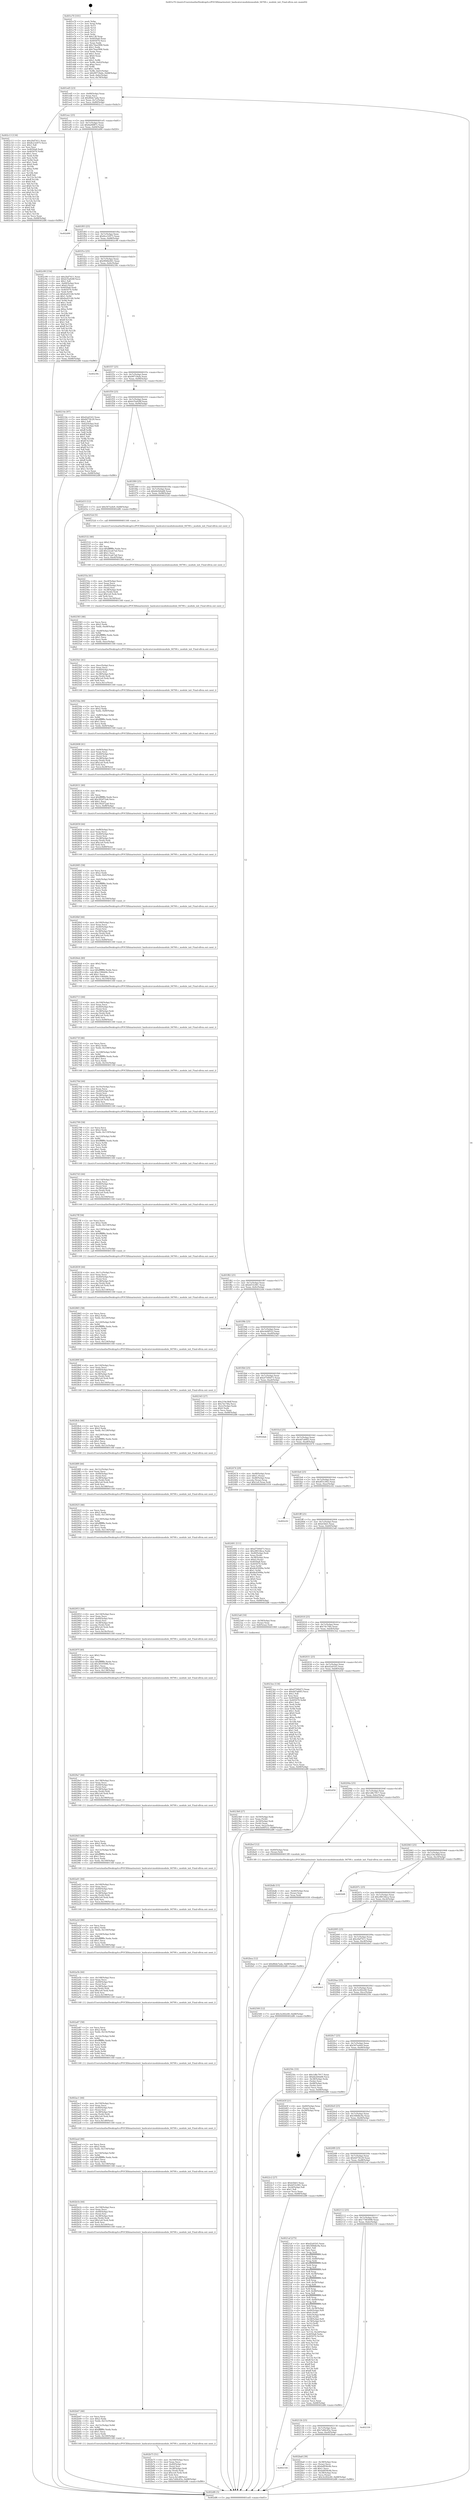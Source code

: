 digraph "0x401e70" {
  label = "0x401e70 (/mnt/c/Users/mathe/Desktop/tcc/POCII/binaries/extr_hashcatsrcmodulesmodule_04700.c_module_init_Final-ollvm.out::main(0))"
  labelloc = "t"
  node[shape=record]

  Entry [label="",width=0.3,height=0.3,shape=circle,fillcolor=black,style=filled]
  "0x401ed5" [label="{
     0x401ed5 [23]\l
     | [instrs]\l
     &nbsp;&nbsp;0x401ed5 \<+3\>: mov -0x68(%rbp),%eax\l
     &nbsp;&nbsp;0x401ed8 \<+2\>: mov %eax,%ecx\l
     &nbsp;&nbsp;0x401eda \<+6\>: sub $0x86de7ada,%ecx\l
     &nbsp;&nbsp;0x401ee0 \<+3\>: mov %eax,-0x7c(%rbp)\l
     &nbsp;&nbsp;0x401ee3 \<+3\>: mov %ecx,-0x80(%rbp)\l
     &nbsp;&nbsp;0x401ee6 \<+6\>: je 0000000000402c13 \<main+0xda3\>\l
  }"]
  "0x402c13" [label="{
     0x402c13 [134]\l
     | [instrs]\l
     &nbsp;&nbsp;0x402c13 \<+5\>: mov $0x2faf7411,%eax\l
     &nbsp;&nbsp;0x402c18 \<+5\>: mov $0x8ce32975,%ecx\l
     &nbsp;&nbsp;0x402c1d \<+2\>: mov $0x1,%dl\l
     &nbsp;&nbsp;0x402c1f \<+2\>: xor %esi,%esi\l
     &nbsp;&nbsp;0x402c21 \<+7\>: mov 0x4050a8,%edi\l
     &nbsp;&nbsp;0x402c28 \<+8\>: mov 0x405070,%r8d\l
     &nbsp;&nbsp;0x402c30 \<+3\>: sub $0x1,%esi\l
     &nbsp;&nbsp;0x402c33 \<+3\>: mov %edi,%r9d\l
     &nbsp;&nbsp;0x402c36 \<+3\>: add %esi,%r9d\l
     &nbsp;&nbsp;0x402c39 \<+4\>: imul %r9d,%edi\l
     &nbsp;&nbsp;0x402c3d \<+3\>: and $0x1,%edi\l
     &nbsp;&nbsp;0x402c40 \<+3\>: cmp $0x0,%edi\l
     &nbsp;&nbsp;0x402c43 \<+4\>: sete %r10b\l
     &nbsp;&nbsp;0x402c47 \<+4\>: cmp $0xa,%r8d\l
     &nbsp;&nbsp;0x402c4b \<+4\>: setl %r11b\l
     &nbsp;&nbsp;0x402c4f \<+3\>: mov %r10b,%bl\l
     &nbsp;&nbsp;0x402c52 \<+3\>: xor $0xff,%bl\l
     &nbsp;&nbsp;0x402c55 \<+3\>: mov %r11b,%r14b\l
     &nbsp;&nbsp;0x402c58 \<+4\>: xor $0xff,%r14b\l
     &nbsp;&nbsp;0x402c5c \<+3\>: xor $0x0,%dl\l
     &nbsp;&nbsp;0x402c5f \<+3\>: mov %bl,%r15b\l
     &nbsp;&nbsp;0x402c62 \<+4\>: and $0x0,%r15b\l
     &nbsp;&nbsp;0x402c66 \<+3\>: and %dl,%r10b\l
     &nbsp;&nbsp;0x402c69 \<+3\>: mov %r14b,%r12b\l
     &nbsp;&nbsp;0x402c6c \<+4\>: and $0x0,%r12b\l
     &nbsp;&nbsp;0x402c70 \<+3\>: and %dl,%r11b\l
     &nbsp;&nbsp;0x402c73 \<+3\>: or %r10b,%r15b\l
     &nbsp;&nbsp;0x402c76 \<+3\>: or %r11b,%r12b\l
     &nbsp;&nbsp;0x402c79 \<+3\>: xor %r12b,%r15b\l
     &nbsp;&nbsp;0x402c7c \<+3\>: or %r14b,%bl\l
     &nbsp;&nbsp;0x402c7f \<+3\>: xor $0xff,%bl\l
     &nbsp;&nbsp;0x402c82 \<+3\>: or $0x0,%dl\l
     &nbsp;&nbsp;0x402c85 \<+2\>: and %dl,%bl\l
     &nbsp;&nbsp;0x402c87 \<+3\>: or %bl,%r15b\l
     &nbsp;&nbsp;0x402c8a \<+4\>: test $0x1,%r15b\l
     &nbsp;&nbsp;0x402c8e \<+3\>: cmovne %ecx,%eax\l
     &nbsp;&nbsp;0x402c91 \<+3\>: mov %eax,-0x68(%rbp)\l
     &nbsp;&nbsp;0x402c94 \<+5\>: jmp 0000000000402df6 \<main+0xf86\>\l
  }"]
  "0x401eec" [label="{
     0x401eec [25]\l
     | [instrs]\l
     &nbsp;&nbsp;0x401eec \<+5\>: jmp 0000000000401ef1 \<main+0x81\>\l
     &nbsp;&nbsp;0x401ef1 \<+3\>: mov -0x7c(%rbp),%eax\l
     &nbsp;&nbsp;0x401ef4 \<+5\>: sub $0x8a06f87c,%eax\l
     &nbsp;&nbsp;0x401ef9 \<+6\>: mov %eax,-0x84(%rbp)\l
     &nbsp;&nbsp;0x401eff \<+6\>: je 0000000000402d90 \<main+0xf20\>\l
  }"]
  Exit [label="",width=0.3,height=0.3,shape=circle,fillcolor=black,style=filled,peripheries=2]
  "0x402d90" [label="{
     0x402d90\l
  }", style=dashed]
  "0x401f05" [label="{
     0x401f05 [25]\l
     | [instrs]\l
     &nbsp;&nbsp;0x401f05 \<+5\>: jmp 0000000000401f0a \<main+0x9a\>\l
     &nbsp;&nbsp;0x401f0a \<+3\>: mov -0x7c(%rbp),%eax\l
     &nbsp;&nbsp;0x401f0d \<+5\>: sub $0x8ce32975,%eax\l
     &nbsp;&nbsp;0x401f12 \<+6\>: mov %eax,-0x88(%rbp)\l
     &nbsp;&nbsp;0x401f18 \<+6\>: je 0000000000402c99 \<main+0xe29\>\l
  }"]
  "0x402bea" [label="{
     0x402bea [12]\l
     | [instrs]\l
     &nbsp;&nbsp;0x402bea \<+7\>: movl $0x86de7ada,-0x68(%rbp)\l
     &nbsp;&nbsp;0x402bf1 \<+5\>: jmp 0000000000402df6 \<main+0xf86\>\l
  }"]
  "0x402c99" [label="{
     0x402c99 [154]\l
     | [instrs]\l
     &nbsp;&nbsp;0x402c99 \<+5\>: mov $0x2faf7411,%eax\l
     &nbsp;&nbsp;0x402c9e \<+5\>: mov $0xb35a928f,%ecx\l
     &nbsp;&nbsp;0x402ca3 \<+2\>: mov $0x1,%dl\l
     &nbsp;&nbsp;0x402ca5 \<+4\>: mov -0x60(%rbp),%rsi\l
     &nbsp;&nbsp;0x402ca9 \<+6\>: movl $0x0,(%rsi)\l
     &nbsp;&nbsp;0x402caf \<+7\>: mov 0x4050a8,%edi\l
     &nbsp;&nbsp;0x402cb6 \<+8\>: mov 0x405070,%r8d\l
     &nbsp;&nbsp;0x402cbe \<+3\>: mov %edi,%r9d\l
     &nbsp;&nbsp;0x402cc1 \<+7\>: sub $0xfee93146,%r9d\l
     &nbsp;&nbsp;0x402cc8 \<+4\>: sub $0x1,%r9d\l
     &nbsp;&nbsp;0x402ccc \<+7\>: add $0xfee93146,%r9d\l
     &nbsp;&nbsp;0x402cd3 \<+4\>: imul %r9d,%edi\l
     &nbsp;&nbsp;0x402cd7 \<+3\>: and $0x1,%edi\l
     &nbsp;&nbsp;0x402cda \<+3\>: cmp $0x0,%edi\l
     &nbsp;&nbsp;0x402cdd \<+4\>: sete %r10b\l
     &nbsp;&nbsp;0x402ce1 \<+4\>: cmp $0xa,%r8d\l
     &nbsp;&nbsp;0x402ce5 \<+4\>: setl %r11b\l
     &nbsp;&nbsp;0x402ce9 \<+3\>: mov %r10b,%bl\l
     &nbsp;&nbsp;0x402cec \<+3\>: xor $0xff,%bl\l
     &nbsp;&nbsp;0x402cef \<+3\>: mov %r11b,%r14b\l
     &nbsp;&nbsp;0x402cf2 \<+4\>: xor $0xff,%r14b\l
     &nbsp;&nbsp;0x402cf6 \<+3\>: xor $0x1,%dl\l
     &nbsp;&nbsp;0x402cf9 \<+3\>: mov %bl,%r15b\l
     &nbsp;&nbsp;0x402cfc \<+4\>: and $0xff,%r15b\l
     &nbsp;&nbsp;0x402d00 \<+3\>: and %dl,%r10b\l
     &nbsp;&nbsp;0x402d03 \<+3\>: mov %r14b,%r12b\l
     &nbsp;&nbsp;0x402d06 \<+4\>: and $0xff,%r12b\l
     &nbsp;&nbsp;0x402d0a \<+3\>: and %dl,%r11b\l
     &nbsp;&nbsp;0x402d0d \<+3\>: or %r10b,%r15b\l
     &nbsp;&nbsp;0x402d10 \<+3\>: or %r11b,%r12b\l
     &nbsp;&nbsp;0x402d13 \<+3\>: xor %r12b,%r15b\l
     &nbsp;&nbsp;0x402d16 \<+3\>: or %r14b,%bl\l
     &nbsp;&nbsp;0x402d19 \<+3\>: xor $0xff,%bl\l
     &nbsp;&nbsp;0x402d1c \<+3\>: or $0x1,%dl\l
     &nbsp;&nbsp;0x402d1f \<+2\>: and %dl,%bl\l
     &nbsp;&nbsp;0x402d21 \<+3\>: or %bl,%r15b\l
     &nbsp;&nbsp;0x402d24 \<+4\>: test $0x1,%r15b\l
     &nbsp;&nbsp;0x402d28 \<+3\>: cmovne %ecx,%eax\l
     &nbsp;&nbsp;0x402d2b \<+3\>: mov %eax,-0x68(%rbp)\l
     &nbsp;&nbsp;0x402d2e \<+5\>: jmp 0000000000402df6 \<main+0xf86\>\l
  }"]
  "0x401f1e" [label="{
     0x401f1e [25]\l
     | [instrs]\l
     &nbsp;&nbsp;0x401f1e \<+5\>: jmp 0000000000401f23 \<main+0xb3\>\l
     &nbsp;&nbsp;0x401f23 \<+3\>: mov -0x7c(%rbp),%eax\l
     &nbsp;&nbsp;0x401f26 \<+5\>: sub $0x9948e941,%eax\l
     &nbsp;&nbsp;0x401f2b \<+6\>: mov %eax,-0x8c(%rbp)\l
     &nbsp;&nbsp;0x401f31 \<+6\>: je 000000000040239c \<main+0x52c\>\l
  }"]
  "0x402bdb" [label="{
     0x402bdb [15]\l
     | [instrs]\l
     &nbsp;&nbsp;0x402bdb \<+4\>: mov -0x40(%rbp),%rax\l
     &nbsp;&nbsp;0x402bdf \<+3\>: mov (%rax),%rax\l
     &nbsp;&nbsp;0x402be2 \<+3\>: mov %rax,%rdi\l
     &nbsp;&nbsp;0x402be5 \<+5\>: call 0000000000401030 \<free@plt\>\l
     | [calls]\l
     &nbsp;&nbsp;0x401030 \{1\} (unknown)\l
  }"]
  "0x40239c" [label="{
     0x40239c\l
  }", style=dashed]
  "0x401f37" [label="{
     0x401f37 [25]\l
     | [instrs]\l
     &nbsp;&nbsp;0x401f37 \<+5\>: jmp 0000000000401f3c \<main+0xcc\>\l
     &nbsp;&nbsp;0x401f3c \<+3\>: mov -0x7c(%rbp),%eax\l
     &nbsp;&nbsp;0x401f3f \<+5\>: sub $0x99718afa,%eax\l
     &nbsp;&nbsp;0x401f44 \<+6\>: mov %eax,-0x90(%rbp)\l
     &nbsp;&nbsp;0x401f4a \<+6\>: je 000000000040214e \<main+0x2de\>\l
  }"]
  "0x402144" [label="{
     0x402144\l
  }", style=dashed]
  "0x40214e" [label="{
     0x40214e [97]\l
     | [instrs]\l
     &nbsp;&nbsp;0x40214e \<+5\>: mov $0xd2a01b5,%eax\l
     &nbsp;&nbsp;0x402153 \<+5\>: mov $0x6d75fc29,%ecx\l
     &nbsp;&nbsp;0x402158 \<+2\>: mov $0x1,%dl\l
     &nbsp;&nbsp;0x40215a \<+4\>: mov -0x62(%rbp),%sil\l
     &nbsp;&nbsp;0x40215e \<+4\>: mov -0x61(%rbp),%dil\l
     &nbsp;&nbsp;0x402162 \<+3\>: mov %sil,%r8b\l
     &nbsp;&nbsp;0x402165 \<+4\>: xor $0xff,%r8b\l
     &nbsp;&nbsp;0x402169 \<+3\>: mov %dil,%r9b\l
     &nbsp;&nbsp;0x40216c \<+4\>: xor $0xff,%r9b\l
     &nbsp;&nbsp;0x402170 \<+3\>: xor $0x1,%dl\l
     &nbsp;&nbsp;0x402173 \<+3\>: mov %r8b,%r10b\l
     &nbsp;&nbsp;0x402176 \<+4\>: and $0xff,%r10b\l
     &nbsp;&nbsp;0x40217a \<+3\>: and %dl,%sil\l
     &nbsp;&nbsp;0x40217d \<+3\>: mov %r9b,%r11b\l
     &nbsp;&nbsp;0x402180 \<+4\>: and $0xff,%r11b\l
     &nbsp;&nbsp;0x402184 \<+3\>: and %dl,%dil\l
     &nbsp;&nbsp;0x402187 \<+3\>: or %sil,%r10b\l
     &nbsp;&nbsp;0x40218a \<+3\>: or %dil,%r11b\l
     &nbsp;&nbsp;0x40218d \<+3\>: xor %r11b,%r10b\l
     &nbsp;&nbsp;0x402190 \<+3\>: or %r9b,%r8b\l
     &nbsp;&nbsp;0x402193 \<+4\>: xor $0xff,%r8b\l
     &nbsp;&nbsp;0x402197 \<+3\>: or $0x1,%dl\l
     &nbsp;&nbsp;0x40219a \<+3\>: and %dl,%r8b\l
     &nbsp;&nbsp;0x40219d \<+3\>: or %r8b,%r10b\l
     &nbsp;&nbsp;0x4021a0 \<+4\>: test $0x1,%r10b\l
     &nbsp;&nbsp;0x4021a4 \<+3\>: cmovne %ecx,%eax\l
     &nbsp;&nbsp;0x4021a7 \<+3\>: mov %eax,-0x68(%rbp)\l
     &nbsp;&nbsp;0x4021aa \<+5\>: jmp 0000000000402df6 \<main+0xf86\>\l
  }"]
  "0x401f50" [label="{
     0x401f50 [25]\l
     | [instrs]\l
     &nbsp;&nbsp;0x401f50 \<+5\>: jmp 0000000000401f55 \<main+0xe5\>\l
     &nbsp;&nbsp;0x401f55 \<+3\>: mov -0x7c(%rbp),%eax\l
     &nbsp;&nbsp;0x401f58 \<+5\>: sub $0xb35a928f,%eax\l
     &nbsp;&nbsp;0x401f5d \<+6\>: mov %eax,-0x94(%rbp)\l
     &nbsp;&nbsp;0x401f63 \<+6\>: je 0000000000402d33 \<main+0xec3\>\l
  }"]
  "0x402df6" [label="{
     0x402df6 [5]\l
     | [instrs]\l
     &nbsp;&nbsp;0x402df6 \<+5\>: jmp 0000000000401ed5 \<main+0x65\>\l
  }"]
  "0x401e70" [label="{
     0x401e70 [101]\l
     | [instrs]\l
     &nbsp;&nbsp;0x401e70 \<+1\>: push %rbp\l
     &nbsp;&nbsp;0x401e71 \<+3\>: mov %rsp,%rbp\l
     &nbsp;&nbsp;0x401e74 \<+2\>: push %r15\l
     &nbsp;&nbsp;0x401e76 \<+2\>: push %r14\l
     &nbsp;&nbsp;0x401e78 \<+2\>: push %r13\l
     &nbsp;&nbsp;0x401e7a \<+2\>: push %r12\l
     &nbsp;&nbsp;0x401e7c \<+1\>: push %rbx\l
     &nbsp;&nbsp;0x401e7d \<+7\>: sub $0x138,%rsp\l
     &nbsp;&nbsp;0x401e84 \<+7\>: mov 0x4050a8,%eax\l
     &nbsp;&nbsp;0x401e8b \<+7\>: mov 0x405070,%ecx\l
     &nbsp;&nbsp;0x401e92 \<+2\>: mov %eax,%edx\l
     &nbsp;&nbsp;0x401e94 \<+6\>: add $0x74aa5f08,%edx\l
     &nbsp;&nbsp;0x401e9a \<+3\>: sub $0x1,%edx\l
     &nbsp;&nbsp;0x401e9d \<+6\>: sub $0x74aa5f08,%edx\l
     &nbsp;&nbsp;0x401ea3 \<+3\>: imul %edx,%eax\l
     &nbsp;&nbsp;0x401ea6 \<+3\>: and $0x1,%eax\l
     &nbsp;&nbsp;0x401ea9 \<+3\>: cmp $0x0,%eax\l
     &nbsp;&nbsp;0x401eac \<+4\>: sete %r8b\l
     &nbsp;&nbsp;0x401eb0 \<+4\>: and $0x1,%r8b\l
     &nbsp;&nbsp;0x401eb4 \<+4\>: mov %r8b,-0x62(%rbp)\l
     &nbsp;&nbsp;0x401eb8 \<+3\>: cmp $0xa,%ecx\l
     &nbsp;&nbsp;0x401ebb \<+4\>: setl %r8b\l
     &nbsp;&nbsp;0x401ebf \<+4\>: and $0x1,%r8b\l
     &nbsp;&nbsp;0x401ec3 \<+4\>: mov %r8b,-0x61(%rbp)\l
     &nbsp;&nbsp;0x401ec7 \<+7\>: movl $0x99718afa,-0x68(%rbp)\l
     &nbsp;&nbsp;0x401ece \<+3\>: mov %edi,-0x6c(%rbp)\l
     &nbsp;&nbsp;0x401ed1 \<+4\>: mov %rsi,-0x78(%rbp)\l
  }"]
  "0x402ba8" [label="{
     0x402ba8 [39]\l
     | [instrs]\l
     &nbsp;&nbsp;0x402ba8 \<+4\>: mov -0x38(%rbp),%rax\l
     &nbsp;&nbsp;0x402bac \<+2\>: mov (%rax),%ecx\l
     &nbsp;&nbsp;0x402bae \<+6\>: sub $0xbd958c6b,%ecx\l
     &nbsp;&nbsp;0x402bb4 \<+3\>: add $0x1,%ecx\l
     &nbsp;&nbsp;0x402bb7 \<+6\>: add $0xbd958c6b,%ecx\l
     &nbsp;&nbsp;0x402bbd \<+4\>: mov -0x38(%rbp),%rax\l
     &nbsp;&nbsp;0x402bc1 \<+2\>: mov %ecx,(%rax)\l
     &nbsp;&nbsp;0x402bc3 \<+7\>: movl $0x3e282e40,-0x68(%rbp)\l
     &nbsp;&nbsp;0x402bca \<+5\>: jmp 0000000000402df6 \<main+0xf86\>\l
  }"]
  "0x402d33" [label="{
     0x402d33 [12]\l
     | [instrs]\l
     &nbsp;&nbsp;0x402d33 \<+7\>: movl $0x567eefe9,-0x68(%rbp)\l
     &nbsp;&nbsp;0x402d3a \<+5\>: jmp 0000000000402df6 \<main+0xf86\>\l
  }"]
  "0x401f69" [label="{
     0x401f69 [25]\l
     | [instrs]\l
     &nbsp;&nbsp;0x401f69 \<+5\>: jmp 0000000000401f6e \<main+0xfe\>\l
     &nbsp;&nbsp;0x401f6e \<+3\>: mov -0x7c(%rbp),%eax\l
     &nbsp;&nbsp;0x401f71 \<+5\>: sub $0xbb2b0a68,%eax\l
     &nbsp;&nbsp;0x401f76 \<+6\>: mov %eax,-0x98(%rbp)\l
     &nbsp;&nbsp;0x401f7c \<+6\>: je 000000000040252d \<main+0x6bd\>\l
  }"]
  "0x40212b" [label="{
     0x40212b [25]\l
     | [instrs]\l
     &nbsp;&nbsp;0x40212b \<+5\>: jmp 0000000000402130 \<main+0x2c0\>\l
     &nbsp;&nbsp;0x402130 \<+3\>: mov -0x7c(%rbp),%eax\l
     &nbsp;&nbsp;0x402133 \<+5\>: sub $0x7e84c65e,%eax\l
     &nbsp;&nbsp;0x402138 \<+6\>: mov %eax,-0xe0(%rbp)\l
     &nbsp;&nbsp;0x40213e \<+6\>: je 0000000000402ba8 \<main+0xd38\>\l
  }"]
  "0x40252d" [label="{
     0x40252d [5]\l
     | [instrs]\l
     &nbsp;&nbsp;0x40252d \<+5\>: call 0000000000401160 \<next_i\>\l
     | [calls]\l
     &nbsp;&nbsp;0x401160 \{1\} (/mnt/c/Users/mathe/Desktop/tcc/POCII/binaries/extr_hashcatsrcmodulesmodule_04700.c_module_init_Final-ollvm.out::next_i)\l
  }"]
  "0x401f82" [label="{
     0x401f82 [25]\l
     | [instrs]\l
     &nbsp;&nbsp;0x401f82 \<+5\>: jmp 0000000000401f87 \<main+0x117\>\l
     &nbsp;&nbsp;0x401f87 \<+3\>: mov -0x7c(%rbp),%eax\l
     &nbsp;&nbsp;0x401f8a \<+5\>: sub $0xbf33c081,%eax\l
     &nbsp;&nbsp;0x401f8f \<+6\>: mov %eax,-0x9c(%rbp)\l
     &nbsp;&nbsp;0x401f95 \<+6\>: je 00000000004022dd \<main+0x46d\>\l
  }"]
  "0x402330" [label="{
     0x402330\l
  }", style=dashed]
  "0x4022dd" [label="{
     0x4022dd\l
  }", style=dashed]
  "0x401f9b" [label="{
     0x401f9b [25]\l
     | [instrs]\l
     &nbsp;&nbsp;0x401f9b \<+5\>: jmp 0000000000401fa0 \<main+0x130\>\l
     &nbsp;&nbsp;0x401fa0 \<+3\>: mov -0x7c(%rbp),%eax\l
     &nbsp;&nbsp;0x401fa3 \<+5\>: sub $0xcbd4f522,%eax\l
     &nbsp;&nbsp;0x401fa8 \<+6\>: mov %eax,-0xa0(%rbp)\l
     &nbsp;&nbsp;0x401fae \<+6\>: je 00000000004023d3 \<main+0x563\>\l
  }"]
  "0x402b75" [label="{
     0x402b75 [51]\l
     | [instrs]\l
     &nbsp;&nbsp;0x402b75 \<+6\>: mov -0x160(%rbp),%ecx\l
     &nbsp;&nbsp;0x402b7b \<+3\>: imul %eax,%ecx\l
     &nbsp;&nbsp;0x402b7e \<+4\>: mov -0x40(%rbp),%rsi\l
     &nbsp;&nbsp;0x402b82 \<+3\>: mov (%rsi),%rsi\l
     &nbsp;&nbsp;0x402b85 \<+4\>: mov -0x38(%rbp),%rdi\l
     &nbsp;&nbsp;0x402b89 \<+3\>: movslq (%rdi),%rdi\l
     &nbsp;&nbsp;0x402b8c \<+7\>: imul $0x1e0,%rdi,%rdi\l
     &nbsp;&nbsp;0x402b93 \<+3\>: add %rdi,%rsi\l
     &nbsp;&nbsp;0x402b96 \<+6\>: mov %ecx,0x1d8(%rsi)\l
     &nbsp;&nbsp;0x402b9c \<+7\>: movl $0x7e84c65e,-0x68(%rbp)\l
     &nbsp;&nbsp;0x402ba3 \<+5\>: jmp 0000000000402df6 \<main+0xf86\>\l
  }"]
  "0x4023d3" [label="{
     0x4023d3 [27]\l
     | [instrs]\l
     &nbsp;&nbsp;0x4023d3 \<+5\>: mov $0x219e36df,%eax\l
     &nbsp;&nbsp;0x4023d8 \<+5\>: mov $0x7dc74fa,%ecx\l
     &nbsp;&nbsp;0x4023dd \<+3\>: mov -0x2c(%rbp),%edx\l
     &nbsp;&nbsp;0x4023e0 \<+3\>: cmp $0x0,%edx\l
     &nbsp;&nbsp;0x4023e3 \<+3\>: cmove %ecx,%eax\l
     &nbsp;&nbsp;0x4023e6 \<+3\>: mov %eax,-0x68(%rbp)\l
     &nbsp;&nbsp;0x4023e9 \<+5\>: jmp 0000000000402df6 \<main+0xf86\>\l
  }"]
  "0x401fb4" [label="{
     0x401fb4 [25]\l
     | [instrs]\l
     &nbsp;&nbsp;0x401fb4 \<+5\>: jmp 0000000000401fb9 \<main+0x149\>\l
     &nbsp;&nbsp;0x401fb9 \<+3\>: mov -0x7c(%rbp),%eax\l
     &nbsp;&nbsp;0x401fbc \<+5\>: sub $0xd7500d73,%eax\l
     &nbsp;&nbsp;0x401fc1 \<+6\>: mov %eax,-0xa4(%rbp)\l
     &nbsp;&nbsp;0x401fc7 \<+6\>: je 0000000000402dab \<main+0xf3b\>\l
  }"]
  "0x402b47" [label="{
     0x402b47 [46]\l
     | [instrs]\l
     &nbsp;&nbsp;0x402b47 \<+2\>: xor %ecx,%ecx\l
     &nbsp;&nbsp;0x402b49 \<+5\>: mov $0x2,%edx\l
     &nbsp;&nbsp;0x402b4e \<+6\>: mov %edx,-0x15c(%rbp)\l
     &nbsp;&nbsp;0x402b54 \<+1\>: cltd\l
     &nbsp;&nbsp;0x402b55 \<+7\>: mov -0x15c(%rbp),%r8d\l
     &nbsp;&nbsp;0x402b5c \<+3\>: idiv %r8d\l
     &nbsp;&nbsp;0x402b5f \<+6\>: imul $0xfffffffe,%edx,%edx\l
     &nbsp;&nbsp;0x402b65 \<+3\>: sub $0x1,%ecx\l
     &nbsp;&nbsp;0x402b68 \<+2\>: sub %ecx,%edx\l
     &nbsp;&nbsp;0x402b6a \<+6\>: mov %edx,-0x160(%rbp)\l
     &nbsp;&nbsp;0x402b70 \<+5\>: call 0000000000401160 \<next_i\>\l
     | [calls]\l
     &nbsp;&nbsp;0x401160 \{1\} (/mnt/c/Users/mathe/Desktop/tcc/POCII/binaries/extr_hashcatsrcmodulesmodule_04700.c_module_init_Final-ollvm.out::next_i)\l
  }"]
  "0x402dab" [label="{
     0x402dab\l
  }", style=dashed]
  "0x401fcd" [label="{
     0x401fcd [25]\l
     | [instrs]\l
     &nbsp;&nbsp;0x401fcd \<+5\>: jmp 0000000000401fd2 \<main+0x162\>\l
     &nbsp;&nbsp;0x401fd2 \<+3\>: mov -0x7c(%rbp),%eax\l
     &nbsp;&nbsp;0x401fd5 \<+5\>: sub $0xdd7a60f3,%eax\l
     &nbsp;&nbsp;0x401fda \<+6\>: mov %eax,-0xa8(%rbp)\l
     &nbsp;&nbsp;0x401fe0 \<+6\>: je 0000000000402474 \<main+0x604\>\l
  }"]
  "0x402b1b" [label="{
     0x402b1b [44]\l
     | [instrs]\l
     &nbsp;&nbsp;0x402b1b \<+6\>: mov -0x158(%rbp),%ecx\l
     &nbsp;&nbsp;0x402b21 \<+3\>: imul %eax,%ecx\l
     &nbsp;&nbsp;0x402b24 \<+4\>: mov -0x40(%rbp),%rsi\l
     &nbsp;&nbsp;0x402b28 \<+3\>: mov (%rsi),%rsi\l
     &nbsp;&nbsp;0x402b2b \<+4\>: mov -0x38(%rbp),%rdi\l
     &nbsp;&nbsp;0x402b2f \<+3\>: movslq (%rdi),%rdi\l
     &nbsp;&nbsp;0x402b32 \<+7\>: imul $0x1e0,%rdi,%rdi\l
     &nbsp;&nbsp;0x402b39 \<+3\>: add %rdi,%rsi\l
     &nbsp;&nbsp;0x402b3c \<+6\>: mov %ecx,0x1d4(%rsi)\l
     &nbsp;&nbsp;0x402b42 \<+5\>: call 0000000000401160 \<next_i\>\l
     | [calls]\l
     &nbsp;&nbsp;0x401160 \{1\} (/mnt/c/Users/mathe/Desktop/tcc/POCII/binaries/extr_hashcatsrcmodulesmodule_04700.c_module_init_Final-ollvm.out::next_i)\l
  }"]
  "0x402474" [label="{
     0x402474 [29]\l
     | [instrs]\l
     &nbsp;&nbsp;0x402474 \<+4\>: mov -0x48(%rbp),%rax\l
     &nbsp;&nbsp;0x402478 \<+6\>: movl $0x1,(%rax)\l
     &nbsp;&nbsp;0x40247e \<+4\>: mov -0x48(%rbp),%rax\l
     &nbsp;&nbsp;0x402482 \<+3\>: movslq (%rax),%rax\l
     &nbsp;&nbsp;0x402485 \<+7\>: imul $0x1e0,%rax,%rdi\l
     &nbsp;&nbsp;0x40248c \<+5\>: call 0000000000401050 \<malloc@plt\>\l
     | [calls]\l
     &nbsp;&nbsp;0x401050 \{1\} (unknown)\l
  }"]
  "0x401fe6" [label="{
     0x401fe6 [25]\l
     | [instrs]\l
     &nbsp;&nbsp;0x401fe6 \<+5\>: jmp 0000000000401feb \<main+0x17b\>\l
     &nbsp;&nbsp;0x401feb \<+3\>: mov -0x7c(%rbp),%eax\l
     &nbsp;&nbsp;0x401fee \<+5\>: sub $0xdf51c943,%eax\l
     &nbsp;&nbsp;0x401ff3 \<+6\>: mov %eax,-0xac(%rbp)\l
     &nbsp;&nbsp;0x401ff9 \<+6\>: je 0000000000402c02 \<main+0xd92\>\l
  }"]
  "0x402aed" [label="{
     0x402aed [46]\l
     | [instrs]\l
     &nbsp;&nbsp;0x402aed \<+2\>: xor %ecx,%ecx\l
     &nbsp;&nbsp;0x402aef \<+5\>: mov $0x2,%edx\l
     &nbsp;&nbsp;0x402af4 \<+6\>: mov %edx,-0x154(%rbp)\l
     &nbsp;&nbsp;0x402afa \<+1\>: cltd\l
     &nbsp;&nbsp;0x402afb \<+7\>: mov -0x154(%rbp),%r8d\l
     &nbsp;&nbsp;0x402b02 \<+3\>: idiv %r8d\l
     &nbsp;&nbsp;0x402b05 \<+6\>: imul $0xfffffffe,%edx,%edx\l
     &nbsp;&nbsp;0x402b0b \<+3\>: sub $0x1,%ecx\l
     &nbsp;&nbsp;0x402b0e \<+2\>: sub %ecx,%edx\l
     &nbsp;&nbsp;0x402b10 \<+6\>: mov %edx,-0x158(%rbp)\l
     &nbsp;&nbsp;0x402b16 \<+5\>: call 0000000000401160 \<next_i\>\l
     | [calls]\l
     &nbsp;&nbsp;0x401160 \{1\} (/mnt/c/Users/mathe/Desktop/tcc/POCII/binaries/extr_hashcatsrcmodulesmodule_04700.c_module_init_Final-ollvm.out::next_i)\l
  }"]
  "0x402c02" [label="{
     0x402c02\l
  }", style=dashed]
  "0x401fff" [label="{
     0x401fff [25]\l
     | [instrs]\l
     &nbsp;&nbsp;0x401fff \<+5\>: jmp 0000000000402004 \<main+0x194\>\l
     &nbsp;&nbsp;0x402004 \<+3\>: mov -0x7c(%rbp),%eax\l
     &nbsp;&nbsp;0x402007 \<+5\>: sub $0xb5bb5,%eax\l
     &nbsp;&nbsp;0x40200c \<+6\>: mov %eax,-0xb0(%rbp)\l
     &nbsp;&nbsp;0x402012 \<+6\>: je 00000000004023a8 \<main+0x538\>\l
  }"]
  "0x402ac1" [label="{
     0x402ac1 [44]\l
     | [instrs]\l
     &nbsp;&nbsp;0x402ac1 \<+6\>: mov -0x150(%rbp),%ecx\l
     &nbsp;&nbsp;0x402ac7 \<+3\>: imul %eax,%ecx\l
     &nbsp;&nbsp;0x402aca \<+4\>: mov -0x40(%rbp),%rsi\l
     &nbsp;&nbsp;0x402ace \<+3\>: mov (%rsi),%rsi\l
     &nbsp;&nbsp;0x402ad1 \<+4\>: mov -0x38(%rbp),%rdi\l
     &nbsp;&nbsp;0x402ad5 \<+3\>: movslq (%rdi),%rdi\l
     &nbsp;&nbsp;0x402ad8 \<+7\>: imul $0x1e0,%rdi,%rdi\l
     &nbsp;&nbsp;0x402adf \<+3\>: add %rdi,%rsi\l
     &nbsp;&nbsp;0x402ae2 \<+6\>: mov %ecx,0x1d0(%rsi)\l
     &nbsp;&nbsp;0x402ae8 \<+5\>: call 0000000000401160 \<next_i\>\l
     | [calls]\l
     &nbsp;&nbsp;0x401160 \{1\} (/mnt/c/Users/mathe/Desktop/tcc/POCII/binaries/extr_hashcatsrcmodulesmodule_04700.c_module_init_Final-ollvm.out::next_i)\l
  }"]
  "0x4023a8" [label="{
     0x4023a8 [16]\l
     | [instrs]\l
     &nbsp;&nbsp;0x4023a8 \<+4\>: mov -0x58(%rbp),%rax\l
     &nbsp;&nbsp;0x4023ac \<+3\>: mov (%rax),%rax\l
     &nbsp;&nbsp;0x4023af \<+4\>: mov 0x8(%rax),%rdi\l
     &nbsp;&nbsp;0x4023b3 \<+5\>: call 0000000000401060 \<atoi@plt\>\l
     | [calls]\l
     &nbsp;&nbsp;0x401060 \{1\} (unknown)\l
  }"]
  "0x402018" [label="{
     0x402018 [25]\l
     | [instrs]\l
     &nbsp;&nbsp;0x402018 \<+5\>: jmp 000000000040201d \<main+0x1ad\>\l
     &nbsp;&nbsp;0x40201d \<+3\>: mov -0x7c(%rbp),%eax\l
     &nbsp;&nbsp;0x402020 \<+5\>: sub $0x7dc74fa,%eax\l
     &nbsp;&nbsp;0x402025 \<+6\>: mov %eax,-0xb4(%rbp)\l
     &nbsp;&nbsp;0x40202b \<+6\>: je 00000000004023ee \<main+0x57e\>\l
  }"]
  "0x402a87" [label="{
     0x402a87 [58]\l
     | [instrs]\l
     &nbsp;&nbsp;0x402a87 \<+2\>: xor %ecx,%ecx\l
     &nbsp;&nbsp;0x402a89 \<+5\>: mov $0x2,%edx\l
     &nbsp;&nbsp;0x402a8e \<+6\>: mov %edx,-0x14c(%rbp)\l
     &nbsp;&nbsp;0x402a94 \<+1\>: cltd\l
     &nbsp;&nbsp;0x402a95 \<+7\>: mov -0x14c(%rbp),%r8d\l
     &nbsp;&nbsp;0x402a9c \<+3\>: idiv %r8d\l
     &nbsp;&nbsp;0x402a9f \<+6\>: imul $0xfffffffe,%edx,%edx\l
     &nbsp;&nbsp;0x402aa5 \<+3\>: mov %ecx,%r9d\l
     &nbsp;&nbsp;0x402aa8 \<+3\>: sub %edx,%r9d\l
     &nbsp;&nbsp;0x402aab \<+2\>: mov %ecx,%edx\l
     &nbsp;&nbsp;0x402aad \<+3\>: sub $0x1,%edx\l
     &nbsp;&nbsp;0x402ab0 \<+3\>: add %edx,%r9d\l
     &nbsp;&nbsp;0x402ab3 \<+3\>: sub %r9d,%ecx\l
     &nbsp;&nbsp;0x402ab6 \<+6\>: mov %ecx,-0x150(%rbp)\l
     &nbsp;&nbsp;0x402abc \<+5\>: call 0000000000401160 \<next_i\>\l
     | [calls]\l
     &nbsp;&nbsp;0x401160 \{1\} (/mnt/c/Users/mathe/Desktop/tcc/POCII/binaries/extr_hashcatsrcmodulesmodule_04700.c_module_init_Final-ollvm.out::next_i)\l
  }"]
  "0x4023ee" [label="{
     0x4023ee [134]\l
     | [instrs]\l
     &nbsp;&nbsp;0x4023ee \<+5\>: mov $0xd7500d73,%eax\l
     &nbsp;&nbsp;0x4023f3 \<+5\>: mov $0xdd7a60f3,%ecx\l
     &nbsp;&nbsp;0x4023f8 \<+2\>: mov $0x1,%dl\l
     &nbsp;&nbsp;0x4023fa \<+2\>: xor %esi,%esi\l
     &nbsp;&nbsp;0x4023fc \<+7\>: mov 0x4050a8,%edi\l
     &nbsp;&nbsp;0x402403 \<+8\>: mov 0x405070,%r8d\l
     &nbsp;&nbsp;0x40240b \<+3\>: sub $0x1,%esi\l
     &nbsp;&nbsp;0x40240e \<+3\>: mov %edi,%r9d\l
     &nbsp;&nbsp;0x402411 \<+3\>: add %esi,%r9d\l
     &nbsp;&nbsp;0x402414 \<+4\>: imul %r9d,%edi\l
     &nbsp;&nbsp;0x402418 \<+3\>: and $0x1,%edi\l
     &nbsp;&nbsp;0x40241b \<+3\>: cmp $0x0,%edi\l
     &nbsp;&nbsp;0x40241e \<+4\>: sete %r10b\l
     &nbsp;&nbsp;0x402422 \<+4\>: cmp $0xa,%r8d\l
     &nbsp;&nbsp;0x402426 \<+4\>: setl %r11b\l
     &nbsp;&nbsp;0x40242a \<+3\>: mov %r10b,%bl\l
     &nbsp;&nbsp;0x40242d \<+3\>: xor $0xff,%bl\l
     &nbsp;&nbsp;0x402430 \<+3\>: mov %r11b,%r14b\l
     &nbsp;&nbsp;0x402433 \<+4\>: xor $0xff,%r14b\l
     &nbsp;&nbsp;0x402437 \<+3\>: xor $0x1,%dl\l
     &nbsp;&nbsp;0x40243a \<+3\>: mov %bl,%r15b\l
     &nbsp;&nbsp;0x40243d \<+4\>: and $0xff,%r15b\l
     &nbsp;&nbsp;0x402441 \<+3\>: and %dl,%r10b\l
     &nbsp;&nbsp;0x402444 \<+3\>: mov %r14b,%r12b\l
     &nbsp;&nbsp;0x402447 \<+4\>: and $0xff,%r12b\l
     &nbsp;&nbsp;0x40244b \<+3\>: and %dl,%r11b\l
     &nbsp;&nbsp;0x40244e \<+3\>: or %r10b,%r15b\l
     &nbsp;&nbsp;0x402451 \<+3\>: or %r11b,%r12b\l
     &nbsp;&nbsp;0x402454 \<+3\>: xor %r12b,%r15b\l
     &nbsp;&nbsp;0x402457 \<+3\>: or %r14b,%bl\l
     &nbsp;&nbsp;0x40245a \<+3\>: xor $0xff,%bl\l
     &nbsp;&nbsp;0x40245d \<+3\>: or $0x1,%dl\l
     &nbsp;&nbsp;0x402460 \<+2\>: and %dl,%bl\l
     &nbsp;&nbsp;0x402462 \<+3\>: or %bl,%r15b\l
     &nbsp;&nbsp;0x402465 \<+4\>: test $0x1,%r15b\l
     &nbsp;&nbsp;0x402469 \<+3\>: cmovne %ecx,%eax\l
     &nbsp;&nbsp;0x40246c \<+3\>: mov %eax,-0x68(%rbp)\l
     &nbsp;&nbsp;0x40246f \<+5\>: jmp 0000000000402df6 \<main+0xf86\>\l
  }"]
  "0x402031" [label="{
     0x402031 [25]\l
     | [instrs]\l
     &nbsp;&nbsp;0x402031 \<+5\>: jmp 0000000000402036 \<main+0x1c6\>\l
     &nbsp;&nbsp;0x402036 \<+3\>: mov -0x7c(%rbp),%eax\l
     &nbsp;&nbsp;0x402039 \<+5\>: sub $0xd2a01b5,%eax\l
     &nbsp;&nbsp;0x40203e \<+6\>: mov %eax,-0xb8(%rbp)\l
     &nbsp;&nbsp;0x402044 \<+6\>: je 0000000000402d54 \<main+0xee4\>\l
  }"]
  "0x402a5b" [label="{
     0x402a5b [44]\l
     | [instrs]\l
     &nbsp;&nbsp;0x402a5b \<+6\>: mov -0x148(%rbp),%ecx\l
     &nbsp;&nbsp;0x402a61 \<+3\>: imul %eax,%ecx\l
     &nbsp;&nbsp;0x402a64 \<+4\>: mov -0x40(%rbp),%rsi\l
     &nbsp;&nbsp;0x402a68 \<+3\>: mov (%rsi),%rsi\l
     &nbsp;&nbsp;0x402a6b \<+4\>: mov -0x38(%rbp),%rdi\l
     &nbsp;&nbsp;0x402a6f \<+3\>: movslq (%rdi),%rdi\l
     &nbsp;&nbsp;0x402a72 \<+7\>: imul $0x1e0,%rdi,%rdi\l
     &nbsp;&nbsp;0x402a79 \<+3\>: add %rdi,%rsi\l
     &nbsp;&nbsp;0x402a7c \<+6\>: mov %ecx,0x198(%rsi)\l
     &nbsp;&nbsp;0x402a82 \<+5\>: call 0000000000401160 \<next_i\>\l
     | [calls]\l
     &nbsp;&nbsp;0x401160 \{1\} (/mnt/c/Users/mathe/Desktop/tcc/POCII/binaries/extr_hashcatsrcmodulesmodule_04700.c_module_init_Final-ollvm.out::next_i)\l
  }"]
  "0x402d54" [label="{
     0x402d54\l
  }", style=dashed]
  "0x40204a" [label="{
     0x40204a [25]\l
     | [instrs]\l
     &nbsp;&nbsp;0x40204a \<+5\>: jmp 000000000040204f \<main+0x1df\>\l
     &nbsp;&nbsp;0x40204f \<+3\>: mov -0x7c(%rbp),%eax\l
     &nbsp;&nbsp;0x402052 \<+5\>: sub $0x1d8c7917,%eax\l
     &nbsp;&nbsp;0x402057 \<+6\>: mov %eax,-0xbc(%rbp)\l
     &nbsp;&nbsp;0x40205d \<+6\>: je 0000000000402bcf \<main+0xd5f\>\l
  }"]
  "0x402a2d" [label="{
     0x402a2d [46]\l
     | [instrs]\l
     &nbsp;&nbsp;0x402a2d \<+2\>: xor %ecx,%ecx\l
     &nbsp;&nbsp;0x402a2f \<+5\>: mov $0x2,%edx\l
     &nbsp;&nbsp;0x402a34 \<+6\>: mov %edx,-0x144(%rbp)\l
     &nbsp;&nbsp;0x402a3a \<+1\>: cltd\l
     &nbsp;&nbsp;0x402a3b \<+7\>: mov -0x144(%rbp),%r8d\l
     &nbsp;&nbsp;0x402a42 \<+3\>: idiv %r8d\l
     &nbsp;&nbsp;0x402a45 \<+6\>: imul $0xfffffffe,%edx,%edx\l
     &nbsp;&nbsp;0x402a4b \<+3\>: sub $0x1,%ecx\l
     &nbsp;&nbsp;0x402a4e \<+2\>: sub %ecx,%edx\l
     &nbsp;&nbsp;0x402a50 \<+6\>: mov %edx,-0x148(%rbp)\l
     &nbsp;&nbsp;0x402a56 \<+5\>: call 0000000000401160 \<next_i\>\l
     | [calls]\l
     &nbsp;&nbsp;0x401160 \{1\} (/mnt/c/Users/mathe/Desktop/tcc/POCII/binaries/extr_hashcatsrcmodulesmodule_04700.c_module_init_Final-ollvm.out::next_i)\l
  }"]
  "0x402bcf" [label="{
     0x402bcf [12]\l
     | [instrs]\l
     &nbsp;&nbsp;0x402bcf \<+4\>: mov -0x40(%rbp),%rax\l
     &nbsp;&nbsp;0x402bd3 \<+3\>: mov (%rax),%rdi\l
     &nbsp;&nbsp;0x402bd6 \<+5\>: call 00000000004013f0 \<module_init\>\l
     | [calls]\l
     &nbsp;&nbsp;0x4013f0 \{1\} (/mnt/c/Users/mathe/Desktop/tcc/POCII/binaries/extr_hashcatsrcmodulesmodule_04700.c_module_init_Final-ollvm.out::module_init)\l
  }"]
  "0x402063" [label="{
     0x402063 [25]\l
     | [instrs]\l
     &nbsp;&nbsp;0x402063 \<+5\>: jmp 0000000000402068 \<main+0x1f8\>\l
     &nbsp;&nbsp;0x402068 \<+3\>: mov -0x7c(%rbp),%eax\l
     &nbsp;&nbsp;0x40206b \<+5\>: sub $0x219e36df,%eax\l
     &nbsp;&nbsp;0x402070 \<+6\>: mov %eax,-0xc0(%rbp)\l
     &nbsp;&nbsp;0x402076 \<+6\>: je 0000000000402bf6 \<main+0xd86\>\l
  }"]
  "0x402a01" [label="{
     0x402a01 [44]\l
     | [instrs]\l
     &nbsp;&nbsp;0x402a01 \<+6\>: mov -0x140(%rbp),%ecx\l
     &nbsp;&nbsp;0x402a07 \<+3\>: imul %eax,%ecx\l
     &nbsp;&nbsp;0x402a0a \<+4\>: mov -0x40(%rbp),%rsi\l
     &nbsp;&nbsp;0x402a0e \<+3\>: mov (%rsi),%rsi\l
     &nbsp;&nbsp;0x402a11 \<+4\>: mov -0x38(%rbp),%rdi\l
     &nbsp;&nbsp;0x402a15 \<+3\>: movslq (%rdi),%rdi\l
     &nbsp;&nbsp;0x402a18 \<+7\>: imul $0x1e0,%rdi,%rdi\l
     &nbsp;&nbsp;0x402a1f \<+3\>: add %rdi,%rsi\l
     &nbsp;&nbsp;0x402a22 \<+6\>: mov %ecx,0x194(%rsi)\l
     &nbsp;&nbsp;0x402a28 \<+5\>: call 0000000000401160 \<next_i\>\l
     | [calls]\l
     &nbsp;&nbsp;0x401160 \{1\} (/mnt/c/Users/mathe/Desktop/tcc/POCII/binaries/extr_hashcatsrcmodulesmodule_04700.c_module_init_Final-ollvm.out::next_i)\l
  }"]
  "0x402bf6" [label="{
     0x402bf6\l
  }", style=dashed]
  "0x40207c" [label="{
     0x40207c [25]\l
     | [instrs]\l
     &nbsp;&nbsp;0x40207c \<+5\>: jmp 0000000000402081 \<main+0x211\>\l
     &nbsp;&nbsp;0x402081 \<+3\>: mov -0x7c(%rbp),%eax\l
     &nbsp;&nbsp;0x402084 \<+5\>: sub $0x28014bca,%eax\l
     &nbsp;&nbsp;0x402089 \<+6\>: mov %eax,-0xc4(%rbp)\l
     &nbsp;&nbsp;0x40208f \<+6\>: je 0000000000402500 \<main+0x690\>\l
  }"]
  "0x4029d3" [label="{
     0x4029d3 [46]\l
     | [instrs]\l
     &nbsp;&nbsp;0x4029d3 \<+2\>: xor %ecx,%ecx\l
     &nbsp;&nbsp;0x4029d5 \<+5\>: mov $0x2,%edx\l
     &nbsp;&nbsp;0x4029da \<+6\>: mov %edx,-0x13c(%rbp)\l
     &nbsp;&nbsp;0x4029e0 \<+1\>: cltd\l
     &nbsp;&nbsp;0x4029e1 \<+7\>: mov -0x13c(%rbp),%r8d\l
     &nbsp;&nbsp;0x4029e8 \<+3\>: idiv %r8d\l
     &nbsp;&nbsp;0x4029eb \<+6\>: imul $0xfffffffe,%edx,%edx\l
     &nbsp;&nbsp;0x4029f1 \<+3\>: sub $0x1,%ecx\l
     &nbsp;&nbsp;0x4029f4 \<+2\>: sub %ecx,%edx\l
     &nbsp;&nbsp;0x4029f6 \<+6\>: mov %edx,-0x140(%rbp)\l
     &nbsp;&nbsp;0x4029fc \<+5\>: call 0000000000401160 \<next_i\>\l
     | [calls]\l
     &nbsp;&nbsp;0x401160 \{1\} (/mnt/c/Users/mathe/Desktop/tcc/POCII/binaries/extr_hashcatsrcmodulesmodule_04700.c_module_init_Final-ollvm.out::next_i)\l
  }"]
  "0x402500" [label="{
     0x402500 [12]\l
     | [instrs]\l
     &nbsp;&nbsp;0x402500 \<+7\>: movl $0x3e282e40,-0x68(%rbp)\l
     &nbsp;&nbsp;0x402507 \<+5\>: jmp 0000000000402df6 \<main+0xf86\>\l
  }"]
  "0x402095" [label="{
     0x402095 [25]\l
     | [instrs]\l
     &nbsp;&nbsp;0x402095 \<+5\>: jmp 000000000040209a \<main+0x22a\>\l
     &nbsp;&nbsp;0x40209a \<+3\>: mov -0x7c(%rbp),%eax\l
     &nbsp;&nbsp;0x40209d \<+5\>: sub $0x2faf7411,%eax\l
     &nbsp;&nbsp;0x4020a2 \<+6\>: mov %eax,-0xc8(%rbp)\l
     &nbsp;&nbsp;0x4020a8 \<+6\>: je 0000000000402de5 \<main+0xf75\>\l
  }"]
  "0x4029a7" [label="{
     0x4029a7 [44]\l
     | [instrs]\l
     &nbsp;&nbsp;0x4029a7 \<+6\>: mov -0x138(%rbp),%ecx\l
     &nbsp;&nbsp;0x4029ad \<+3\>: imul %eax,%ecx\l
     &nbsp;&nbsp;0x4029b0 \<+4\>: mov -0x40(%rbp),%rsi\l
     &nbsp;&nbsp;0x4029b4 \<+3\>: mov (%rsi),%rsi\l
     &nbsp;&nbsp;0x4029b7 \<+4\>: mov -0x38(%rbp),%rdi\l
     &nbsp;&nbsp;0x4029bb \<+3\>: movslq (%rdi),%rdi\l
     &nbsp;&nbsp;0x4029be \<+7\>: imul $0x1e0,%rdi,%rdi\l
     &nbsp;&nbsp;0x4029c5 \<+3\>: add %rdi,%rsi\l
     &nbsp;&nbsp;0x4029c8 \<+6\>: mov %ecx,0x190(%rsi)\l
     &nbsp;&nbsp;0x4029ce \<+5\>: call 0000000000401160 \<next_i\>\l
     | [calls]\l
     &nbsp;&nbsp;0x401160 \{1\} (/mnt/c/Users/mathe/Desktop/tcc/POCII/binaries/extr_hashcatsrcmodulesmodule_04700.c_module_init_Final-ollvm.out::next_i)\l
  }"]
  "0x402de5" [label="{
     0x402de5\l
  }", style=dashed]
  "0x4020ae" [label="{
     0x4020ae [25]\l
     | [instrs]\l
     &nbsp;&nbsp;0x4020ae \<+5\>: jmp 00000000004020b3 \<main+0x243\>\l
     &nbsp;&nbsp;0x4020b3 \<+3\>: mov -0x7c(%rbp),%eax\l
     &nbsp;&nbsp;0x4020b6 \<+5\>: sub $0x3e282e40,%eax\l
     &nbsp;&nbsp;0x4020bb \<+6\>: mov %eax,-0xcc(%rbp)\l
     &nbsp;&nbsp;0x4020c1 \<+6\>: je 000000000040250c \<main+0x69c\>\l
  }"]
  "0x40297f" [label="{
     0x40297f [40]\l
     | [instrs]\l
     &nbsp;&nbsp;0x40297f \<+5\>: mov $0x2,%ecx\l
     &nbsp;&nbsp;0x402984 \<+1\>: cltd\l
     &nbsp;&nbsp;0x402985 \<+2\>: idiv %ecx\l
     &nbsp;&nbsp;0x402987 \<+6\>: imul $0xfffffffe,%edx,%ecx\l
     &nbsp;&nbsp;0x40298d \<+6\>: sub $0x3010508b,%ecx\l
     &nbsp;&nbsp;0x402993 \<+3\>: add $0x1,%ecx\l
     &nbsp;&nbsp;0x402996 \<+6\>: add $0x3010508b,%ecx\l
     &nbsp;&nbsp;0x40299c \<+6\>: mov %ecx,-0x138(%rbp)\l
     &nbsp;&nbsp;0x4029a2 \<+5\>: call 0000000000401160 \<next_i\>\l
     | [calls]\l
     &nbsp;&nbsp;0x401160 \{1\} (/mnt/c/Users/mathe/Desktop/tcc/POCII/binaries/extr_hashcatsrcmodulesmodule_04700.c_module_init_Final-ollvm.out::next_i)\l
  }"]
  "0x40250c" [label="{
     0x40250c [33]\l
     | [instrs]\l
     &nbsp;&nbsp;0x40250c \<+5\>: mov $0x1d8c7917,%eax\l
     &nbsp;&nbsp;0x402511 \<+5\>: mov $0xbb2b0a68,%ecx\l
     &nbsp;&nbsp;0x402516 \<+4\>: mov -0x38(%rbp),%rdx\l
     &nbsp;&nbsp;0x40251a \<+2\>: mov (%rdx),%esi\l
     &nbsp;&nbsp;0x40251c \<+4\>: mov -0x48(%rbp),%rdx\l
     &nbsp;&nbsp;0x402520 \<+2\>: cmp (%rdx),%esi\l
     &nbsp;&nbsp;0x402522 \<+3\>: cmovl %ecx,%eax\l
     &nbsp;&nbsp;0x402525 \<+3\>: mov %eax,-0x68(%rbp)\l
     &nbsp;&nbsp;0x402528 \<+5\>: jmp 0000000000402df6 \<main+0xf86\>\l
  }"]
  "0x4020c7" [label="{
     0x4020c7 [25]\l
     | [instrs]\l
     &nbsp;&nbsp;0x4020c7 \<+5\>: jmp 00000000004020cc \<main+0x25c\>\l
     &nbsp;&nbsp;0x4020cc \<+3\>: mov -0x7c(%rbp),%eax\l
     &nbsp;&nbsp;0x4020cf \<+5\>: sub $0x567eefe9,%eax\l
     &nbsp;&nbsp;0x4020d4 \<+6\>: mov %eax,-0xd0(%rbp)\l
     &nbsp;&nbsp;0x4020da \<+6\>: je 0000000000402d3f \<main+0xecf\>\l
  }"]
  "0x402953" [label="{
     0x402953 [44]\l
     | [instrs]\l
     &nbsp;&nbsp;0x402953 \<+6\>: mov -0x134(%rbp),%ecx\l
     &nbsp;&nbsp;0x402959 \<+3\>: imul %eax,%ecx\l
     &nbsp;&nbsp;0x40295c \<+4\>: mov -0x40(%rbp),%rsi\l
     &nbsp;&nbsp;0x402960 \<+3\>: mov (%rsi),%rsi\l
     &nbsp;&nbsp;0x402963 \<+4\>: mov -0x38(%rbp),%rdi\l
     &nbsp;&nbsp;0x402967 \<+3\>: movslq (%rdi),%rdi\l
     &nbsp;&nbsp;0x40296a \<+7\>: imul $0x1e0,%rdi,%rdi\l
     &nbsp;&nbsp;0x402971 \<+3\>: add %rdi,%rsi\l
     &nbsp;&nbsp;0x402974 \<+6\>: mov %ecx,0x18c(%rsi)\l
     &nbsp;&nbsp;0x40297a \<+5\>: call 0000000000401160 \<next_i\>\l
     | [calls]\l
     &nbsp;&nbsp;0x401160 \{1\} (/mnt/c/Users/mathe/Desktop/tcc/POCII/binaries/extr_hashcatsrcmodulesmodule_04700.c_module_init_Final-ollvm.out::next_i)\l
  }"]
  "0x402d3f" [label="{
     0x402d3f [21]\l
     | [instrs]\l
     &nbsp;&nbsp;0x402d3f \<+4\>: mov -0x60(%rbp),%rax\l
     &nbsp;&nbsp;0x402d43 \<+2\>: mov (%rax),%eax\l
     &nbsp;&nbsp;0x402d45 \<+4\>: lea -0x28(%rbp),%rsp\l
     &nbsp;&nbsp;0x402d49 \<+1\>: pop %rbx\l
     &nbsp;&nbsp;0x402d4a \<+2\>: pop %r12\l
     &nbsp;&nbsp;0x402d4c \<+2\>: pop %r13\l
     &nbsp;&nbsp;0x402d4e \<+2\>: pop %r14\l
     &nbsp;&nbsp;0x402d50 \<+2\>: pop %r15\l
     &nbsp;&nbsp;0x402d52 \<+1\>: pop %rbp\l
     &nbsp;&nbsp;0x402d53 \<+1\>: ret\l
  }"]
  "0x4020e0" [label="{
     0x4020e0 [25]\l
     | [instrs]\l
     &nbsp;&nbsp;0x4020e0 \<+5\>: jmp 00000000004020e5 \<main+0x275\>\l
     &nbsp;&nbsp;0x4020e5 \<+3\>: mov -0x7c(%rbp),%eax\l
     &nbsp;&nbsp;0x4020e8 \<+5\>: sub $0x568dbc9a,%eax\l
     &nbsp;&nbsp;0x4020ed \<+6\>: mov %eax,-0xd4(%rbp)\l
     &nbsp;&nbsp;0x4020f3 \<+6\>: je 00000000004022c2 \<main+0x452\>\l
  }"]
  "0x402925" [label="{
     0x402925 [46]\l
     | [instrs]\l
     &nbsp;&nbsp;0x402925 \<+2\>: xor %ecx,%ecx\l
     &nbsp;&nbsp;0x402927 \<+5\>: mov $0x2,%edx\l
     &nbsp;&nbsp;0x40292c \<+6\>: mov %edx,-0x130(%rbp)\l
     &nbsp;&nbsp;0x402932 \<+1\>: cltd\l
     &nbsp;&nbsp;0x402933 \<+7\>: mov -0x130(%rbp),%r8d\l
     &nbsp;&nbsp;0x40293a \<+3\>: idiv %r8d\l
     &nbsp;&nbsp;0x40293d \<+6\>: imul $0xfffffffe,%edx,%edx\l
     &nbsp;&nbsp;0x402943 \<+3\>: sub $0x1,%ecx\l
     &nbsp;&nbsp;0x402946 \<+2\>: sub %ecx,%edx\l
     &nbsp;&nbsp;0x402948 \<+6\>: mov %edx,-0x134(%rbp)\l
     &nbsp;&nbsp;0x40294e \<+5\>: call 0000000000401160 \<next_i\>\l
     | [calls]\l
     &nbsp;&nbsp;0x401160 \{1\} (/mnt/c/Users/mathe/Desktop/tcc/POCII/binaries/extr_hashcatsrcmodulesmodule_04700.c_module_init_Final-ollvm.out::next_i)\l
  }"]
  "0x4022c2" [label="{
     0x4022c2 [27]\l
     | [instrs]\l
     &nbsp;&nbsp;0x4022c2 \<+5\>: mov $0xb5bb5,%eax\l
     &nbsp;&nbsp;0x4022c7 \<+5\>: mov $0xbf33c081,%ecx\l
     &nbsp;&nbsp;0x4022cc \<+3\>: mov -0x2d(%rbp),%dl\l
     &nbsp;&nbsp;0x4022cf \<+3\>: test $0x1,%dl\l
     &nbsp;&nbsp;0x4022d2 \<+3\>: cmovne %ecx,%eax\l
     &nbsp;&nbsp;0x4022d5 \<+3\>: mov %eax,-0x68(%rbp)\l
     &nbsp;&nbsp;0x4022d8 \<+5\>: jmp 0000000000402df6 \<main+0xf86\>\l
  }"]
  "0x4020f9" [label="{
     0x4020f9 [25]\l
     | [instrs]\l
     &nbsp;&nbsp;0x4020f9 \<+5\>: jmp 00000000004020fe \<main+0x28e\>\l
     &nbsp;&nbsp;0x4020fe \<+3\>: mov -0x7c(%rbp),%eax\l
     &nbsp;&nbsp;0x402101 \<+5\>: sub $0x6d75fc29,%eax\l
     &nbsp;&nbsp;0x402106 \<+6\>: mov %eax,-0xd8(%rbp)\l
     &nbsp;&nbsp;0x40210c \<+6\>: je 00000000004021af \<main+0x33f\>\l
  }"]
  "0x4028f9" [label="{
     0x4028f9 [44]\l
     | [instrs]\l
     &nbsp;&nbsp;0x4028f9 \<+6\>: mov -0x12c(%rbp),%ecx\l
     &nbsp;&nbsp;0x4028ff \<+3\>: imul %eax,%ecx\l
     &nbsp;&nbsp;0x402902 \<+4\>: mov -0x40(%rbp),%rsi\l
     &nbsp;&nbsp;0x402906 \<+3\>: mov (%rsi),%rsi\l
     &nbsp;&nbsp;0x402909 \<+4\>: mov -0x38(%rbp),%rdi\l
     &nbsp;&nbsp;0x40290d \<+3\>: movslq (%rdi),%rdi\l
     &nbsp;&nbsp;0x402910 \<+7\>: imul $0x1e0,%rdi,%rdi\l
     &nbsp;&nbsp;0x402917 \<+3\>: add %rdi,%rsi\l
     &nbsp;&nbsp;0x40291a \<+6\>: mov %ecx,0x188(%rsi)\l
     &nbsp;&nbsp;0x402920 \<+5\>: call 0000000000401160 \<next_i\>\l
     | [calls]\l
     &nbsp;&nbsp;0x401160 \{1\} (/mnt/c/Users/mathe/Desktop/tcc/POCII/binaries/extr_hashcatsrcmodulesmodule_04700.c_module_init_Final-ollvm.out::next_i)\l
  }"]
  "0x4021af" [label="{
     0x4021af [275]\l
     | [instrs]\l
     &nbsp;&nbsp;0x4021af \<+5\>: mov $0xd2a01b5,%eax\l
     &nbsp;&nbsp;0x4021b4 \<+5\>: mov $0x568dbc9a,%ecx\l
     &nbsp;&nbsp;0x4021b9 \<+2\>: mov $0x1,%dl\l
     &nbsp;&nbsp;0x4021bb \<+2\>: xor %esi,%esi\l
     &nbsp;&nbsp;0x4021bd \<+3\>: mov %rsp,%rdi\l
     &nbsp;&nbsp;0x4021c0 \<+4\>: add $0xfffffffffffffff0,%rdi\l
     &nbsp;&nbsp;0x4021c4 \<+3\>: mov %rdi,%rsp\l
     &nbsp;&nbsp;0x4021c7 \<+4\>: mov %rdi,-0x60(%rbp)\l
     &nbsp;&nbsp;0x4021cb \<+3\>: mov %rsp,%rdi\l
     &nbsp;&nbsp;0x4021ce \<+4\>: add $0xfffffffffffffff0,%rdi\l
     &nbsp;&nbsp;0x4021d2 \<+3\>: mov %rdi,%rsp\l
     &nbsp;&nbsp;0x4021d5 \<+3\>: mov %rsp,%r8\l
     &nbsp;&nbsp;0x4021d8 \<+4\>: add $0xfffffffffffffff0,%r8\l
     &nbsp;&nbsp;0x4021dc \<+3\>: mov %r8,%rsp\l
     &nbsp;&nbsp;0x4021df \<+4\>: mov %r8,-0x58(%rbp)\l
     &nbsp;&nbsp;0x4021e3 \<+3\>: mov %rsp,%r8\l
     &nbsp;&nbsp;0x4021e6 \<+4\>: add $0xfffffffffffffff0,%r8\l
     &nbsp;&nbsp;0x4021ea \<+3\>: mov %r8,%rsp\l
     &nbsp;&nbsp;0x4021ed \<+4\>: mov %r8,-0x50(%rbp)\l
     &nbsp;&nbsp;0x4021f1 \<+3\>: mov %rsp,%r8\l
     &nbsp;&nbsp;0x4021f4 \<+4\>: add $0xfffffffffffffff0,%r8\l
     &nbsp;&nbsp;0x4021f8 \<+3\>: mov %r8,%rsp\l
     &nbsp;&nbsp;0x4021fb \<+4\>: mov %r8,-0x48(%rbp)\l
     &nbsp;&nbsp;0x4021ff \<+3\>: mov %rsp,%r8\l
     &nbsp;&nbsp;0x402202 \<+4\>: add $0xfffffffffffffff0,%r8\l
     &nbsp;&nbsp;0x402206 \<+3\>: mov %r8,%rsp\l
     &nbsp;&nbsp;0x402209 \<+4\>: mov %r8,-0x40(%rbp)\l
     &nbsp;&nbsp;0x40220d \<+3\>: mov %rsp,%r8\l
     &nbsp;&nbsp;0x402210 \<+4\>: add $0xfffffffffffffff0,%r8\l
     &nbsp;&nbsp;0x402214 \<+3\>: mov %r8,%rsp\l
     &nbsp;&nbsp;0x402217 \<+4\>: mov %r8,-0x38(%rbp)\l
     &nbsp;&nbsp;0x40221b \<+4\>: mov -0x60(%rbp),%r8\l
     &nbsp;&nbsp;0x40221f \<+7\>: movl $0x0,(%r8)\l
     &nbsp;&nbsp;0x402226 \<+4\>: mov -0x6c(%rbp),%r9d\l
     &nbsp;&nbsp;0x40222a \<+3\>: mov %r9d,(%rdi)\l
     &nbsp;&nbsp;0x40222d \<+4\>: mov -0x58(%rbp),%r8\l
     &nbsp;&nbsp;0x402231 \<+4\>: mov -0x78(%rbp),%r10\l
     &nbsp;&nbsp;0x402235 \<+3\>: mov %r10,(%r8)\l
     &nbsp;&nbsp;0x402238 \<+3\>: cmpl $0x2,(%rdi)\l
     &nbsp;&nbsp;0x40223b \<+4\>: setne %r11b\l
     &nbsp;&nbsp;0x40223f \<+4\>: and $0x1,%r11b\l
     &nbsp;&nbsp;0x402243 \<+4\>: mov %r11b,-0x2d(%rbp)\l
     &nbsp;&nbsp;0x402247 \<+7\>: mov 0x4050a8,%ebx\l
     &nbsp;&nbsp;0x40224e \<+8\>: mov 0x405070,%r14d\l
     &nbsp;&nbsp;0x402256 \<+3\>: sub $0x1,%esi\l
     &nbsp;&nbsp;0x402259 \<+3\>: mov %ebx,%r15d\l
     &nbsp;&nbsp;0x40225c \<+3\>: add %esi,%r15d\l
     &nbsp;&nbsp;0x40225f \<+4\>: imul %r15d,%ebx\l
     &nbsp;&nbsp;0x402263 \<+3\>: and $0x1,%ebx\l
     &nbsp;&nbsp;0x402266 \<+3\>: cmp $0x0,%ebx\l
     &nbsp;&nbsp;0x402269 \<+4\>: sete %r11b\l
     &nbsp;&nbsp;0x40226d \<+4\>: cmp $0xa,%r14d\l
     &nbsp;&nbsp;0x402271 \<+4\>: setl %r12b\l
     &nbsp;&nbsp;0x402275 \<+3\>: mov %r11b,%r13b\l
     &nbsp;&nbsp;0x402278 \<+4\>: xor $0xff,%r13b\l
     &nbsp;&nbsp;0x40227c \<+3\>: mov %r12b,%sil\l
     &nbsp;&nbsp;0x40227f \<+4\>: xor $0xff,%sil\l
     &nbsp;&nbsp;0x402283 \<+3\>: xor $0x1,%dl\l
     &nbsp;&nbsp;0x402286 \<+3\>: mov %r13b,%dil\l
     &nbsp;&nbsp;0x402289 \<+4\>: and $0xff,%dil\l
     &nbsp;&nbsp;0x40228d \<+3\>: and %dl,%r11b\l
     &nbsp;&nbsp;0x402290 \<+3\>: mov %sil,%r8b\l
     &nbsp;&nbsp;0x402293 \<+4\>: and $0xff,%r8b\l
     &nbsp;&nbsp;0x402297 \<+3\>: and %dl,%r12b\l
     &nbsp;&nbsp;0x40229a \<+3\>: or %r11b,%dil\l
     &nbsp;&nbsp;0x40229d \<+3\>: or %r12b,%r8b\l
     &nbsp;&nbsp;0x4022a0 \<+3\>: xor %r8b,%dil\l
     &nbsp;&nbsp;0x4022a3 \<+3\>: or %sil,%r13b\l
     &nbsp;&nbsp;0x4022a6 \<+4\>: xor $0xff,%r13b\l
     &nbsp;&nbsp;0x4022aa \<+3\>: or $0x1,%dl\l
     &nbsp;&nbsp;0x4022ad \<+3\>: and %dl,%r13b\l
     &nbsp;&nbsp;0x4022b0 \<+3\>: or %r13b,%dil\l
     &nbsp;&nbsp;0x4022b3 \<+4\>: test $0x1,%dil\l
     &nbsp;&nbsp;0x4022b7 \<+3\>: cmovne %ecx,%eax\l
     &nbsp;&nbsp;0x4022ba \<+3\>: mov %eax,-0x68(%rbp)\l
     &nbsp;&nbsp;0x4022bd \<+5\>: jmp 0000000000402df6 \<main+0xf86\>\l
  }"]
  "0x402112" [label="{
     0x402112 [25]\l
     | [instrs]\l
     &nbsp;&nbsp;0x402112 \<+5\>: jmp 0000000000402117 \<main+0x2a7\>\l
     &nbsp;&nbsp;0x402117 \<+3\>: mov -0x7c(%rbp),%eax\l
     &nbsp;&nbsp;0x40211a \<+5\>: sub $0x77483098,%eax\l
     &nbsp;&nbsp;0x40211f \<+6\>: mov %eax,-0xdc(%rbp)\l
     &nbsp;&nbsp;0x402125 \<+6\>: je 0000000000402330 \<main+0x4c0\>\l
  }"]
  "0x4028cb" [label="{
     0x4028cb [46]\l
     | [instrs]\l
     &nbsp;&nbsp;0x4028cb \<+2\>: xor %ecx,%ecx\l
     &nbsp;&nbsp;0x4028cd \<+5\>: mov $0x2,%edx\l
     &nbsp;&nbsp;0x4028d2 \<+6\>: mov %edx,-0x128(%rbp)\l
     &nbsp;&nbsp;0x4028d8 \<+1\>: cltd\l
     &nbsp;&nbsp;0x4028d9 \<+7\>: mov -0x128(%rbp),%r8d\l
     &nbsp;&nbsp;0x4028e0 \<+3\>: idiv %r8d\l
     &nbsp;&nbsp;0x4028e3 \<+6\>: imul $0xfffffffe,%edx,%edx\l
     &nbsp;&nbsp;0x4028e9 \<+3\>: sub $0x1,%ecx\l
     &nbsp;&nbsp;0x4028ec \<+2\>: sub %ecx,%edx\l
     &nbsp;&nbsp;0x4028ee \<+6\>: mov %edx,-0x12c(%rbp)\l
     &nbsp;&nbsp;0x4028f4 \<+5\>: call 0000000000401160 \<next_i\>\l
     | [calls]\l
     &nbsp;&nbsp;0x401160 \{1\} (/mnt/c/Users/mathe/Desktop/tcc/POCII/binaries/extr_hashcatsrcmodulesmodule_04700.c_module_init_Final-ollvm.out::next_i)\l
  }"]
  "0x4023b8" [label="{
     0x4023b8 [27]\l
     | [instrs]\l
     &nbsp;&nbsp;0x4023b8 \<+4\>: mov -0x50(%rbp),%rdi\l
     &nbsp;&nbsp;0x4023bc \<+2\>: mov %eax,(%rdi)\l
     &nbsp;&nbsp;0x4023be \<+4\>: mov -0x50(%rbp),%rdi\l
     &nbsp;&nbsp;0x4023c2 \<+2\>: mov (%rdi),%eax\l
     &nbsp;&nbsp;0x4023c4 \<+3\>: mov %eax,-0x2c(%rbp)\l
     &nbsp;&nbsp;0x4023c7 \<+7\>: movl $0xcbd4f522,-0x68(%rbp)\l
     &nbsp;&nbsp;0x4023ce \<+5\>: jmp 0000000000402df6 \<main+0xf86\>\l
  }"]
  "0x402491" [label="{
     0x402491 [111]\l
     | [instrs]\l
     &nbsp;&nbsp;0x402491 \<+5\>: mov $0xd7500d73,%ecx\l
     &nbsp;&nbsp;0x402496 \<+5\>: mov $0x28014bca,%edx\l
     &nbsp;&nbsp;0x40249b \<+4\>: mov -0x40(%rbp),%rdi\l
     &nbsp;&nbsp;0x40249f \<+3\>: mov %rax,(%rdi)\l
     &nbsp;&nbsp;0x4024a2 \<+4\>: mov -0x38(%rbp),%rax\l
     &nbsp;&nbsp;0x4024a6 \<+6\>: movl $0x0,(%rax)\l
     &nbsp;&nbsp;0x4024ac \<+7\>: mov 0x4050a8,%esi\l
     &nbsp;&nbsp;0x4024b3 \<+8\>: mov 0x405070,%r8d\l
     &nbsp;&nbsp;0x4024bb \<+3\>: mov %esi,%r9d\l
     &nbsp;&nbsp;0x4024be \<+7\>: add $0x8e45099a,%r9d\l
     &nbsp;&nbsp;0x4024c5 \<+4\>: sub $0x1,%r9d\l
     &nbsp;&nbsp;0x4024c9 \<+7\>: sub $0x8e45099a,%r9d\l
     &nbsp;&nbsp;0x4024d0 \<+4\>: imul %r9d,%esi\l
     &nbsp;&nbsp;0x4024d4 \<+3\>: and $0x1,%esi\l
     &nbsp;&nbsp;0x4024d7 \<+3\>: cmp $0x0,%esi\l
     &nbsp;&nbsp;0x4024da \<+4\>: sete %r10b\l
     &nbsp;&nbsp;0x4024de \<+4\>: cmp $0xa,%r8d\l
     &nbsp;&nbsp;0x4024e2 \<+4\>: setl %r11b\l
     &nbsp;&nbsp;0x4024e6 \<+3\>: mov %r10b,%bl\l
     &nbsp;&nbsp;0x4024e9 \<+3\>: and %r11b,%bl\l
     &nbsp;&nbsp;0x4024ec \<+3\>: xor %r11b,%r10b\l
     &nbsp;&nbsp;0x4024ef \<+3\>: or %r10b,%bl\l
     &nbsp;&nbsp;0x4024f2 \<+3\>: test $0x1,%bl\l
     &nbsp;&nbsp;0x4024f5 \<+3\>: cmovne %edx,%ecx\l
     &nbsp;&nbsp;0x4024f8 \<+3\>: mov %ecx,-0x68(%rbp)\l
     &nbsp;&nbsp;0x4024fb \<+5\>: jmp 0000000000402df6 \<main+0xf86\>\l
  }"]
  "0x402532" [label="{
     0x402532 [40]\l
     | [instrs]\l
     &nbsp;&nbsp;0x402532 \<+5\>: mov $0x2,%ecx\l
     &nbsp;&nbsp;0x402537 \<+1\>: cltd\l
     &nbsp;&nbsp;0x402538 \<+2\>: idiv %ecx\l
     &nbsp;&nbsp;0x40253a \<+6\>: imul $0xfffffffe,%edx,%ecx\l
     &nbsp;&nbsp;0x402540 \<+6\>: add $0x22cab7ad,%ecx\l
     &nbsp;&nbsp;0x402546 \<+3\>: add $0x1,%ecx\l
     &nbsp;&nbsp;0x402549 \<+6\>: sub $0x22cab7ad,%ecx\l
     &nbsp;&nbsp;0x40254f \<+6\>: mov %ecx,-0xe4(%rbp)\l
     &nbsp;&nbsp;0x402555 \<+5\>: call 0000000000401160 \<next_i\>\l
     | [calls]\l
     &nbsp;&nbsp;0x401160 \{1\} (/mnt/c/Users/mathe/Desktop/tcc/POCII/binaries/extr_hashcatsrcmodulesmodule_04700.c_module_init_Final-ollvm.out::next_i)\l
  }"]
  "0x40255a" [label="{
     0x40255a [41]\l
     | [instrs]\l
     &nbsp;&nbsp;0x40255a \<+6\>: mov -0xe4(%rbp),%ecx\l
     &nbsp;&nbsp;0x402560 \<+3\>: imul %eax,%ecx\l
     &nbsp;&nbsp;0x402563 \<+4\>: mov -0x40(%rbp),%rsi\l
     &nbsp;&nbsp;0x402567 \<+3\>: mov (%rsi),%rsi\l
     &nbsp;&nbsp;0x40256a \<+4\>: mov -0x38(%rbp),%rdi\l
     &nbsp;&nbsp;0x40256e \<+3\>: movslq (%rdi),%rdi\l
     &nbsp;&nbsp;0x402571 \<+7\>: imul $0x1e0,%rdi,%rdi\l
     &nbsp;&nbsp;0x402578 \<+3\>: add %rdi,%rsi\l
     &nbsp;&nbsp;0x40257b \<+3\>: mov %ecx,0x18(%rsi)\l
     &nbsp;&nbsp;0x40257e \<+5\>: call 0000000000401160 \<next_i\>\l
     | [calls]\l
     &nbsp;&nbsp;0x401160 \{1\} (/mnt/c/Users/mathe/Desktop/tcc/POCII/binaries/extr_hashcatsrcmodulesmodule_04700.c_module_init_Final-ollvm.out::next_i)\l
  }"]
  "0x402583" [label="{
     0x402583 [46]\l
     | [instrs]\l
     &nbsp;&nbsp;0x402583 \<+2\>: xor %ecx,%ecx\l
     &nbsp;&nbsp;0x402585 \<+5\>: mov $0x2,%edx\l
     &nbsp;&nbsp;0x40258a \<+6\>: mov %edx,-0xe8(%rbp)\l
     &nbsp;&nbsp;0x402590 \<+1\>: cltd\l
     &nbsp;&nbsp;0x402591 \<+7\>: mov -0xe8(%rbp),%r8d\l
     &nbsp;&nbsp;0x402598 \<+3\>: idiv %r8d\l
     &nbsp;&nbsp;0x40259b \<+6\>: imul $0xfffffffe,%edx,%edx\l
     &nbsp;&nbsp;0x4025a1 \<+3\>: sub $0x1,%ecx\l
     &nbsp;&nbsp;0x4025a4 \<+2\>: sub %ecx,%edx\l
     &nbsp;&nbsp;0x4025a6 \<+6\>: mov %edx,-0xec(%rbp)\l
     &nbsp;&nbsp;0x4025ac \<+5\>: call 0000000000401160 \<next_i\>\l
     | [calls]\l
     &nbsp;&nbsp;0x401160 \{1\} (/mnt/c/Users/mathe/Desktop/tcc/POCII/binaries/extr_hashcatsrcmodulesmodule_04700.c_module_init_Final-ollvm.out::next_i)\l
  }"]
  "0x4025b1" [label="{
     0x4025b1 [41]\l
     | [instrs]\l
     &nbsp;&nbsp;0x4025b1 \<+6\>: mov -0xec(%rbp),%ecx\l
     &nbsp;&nbsp;0x4025b7 \<+3\>: imul %eax,%ecx\l
     &nbsp;&nbsp;0x4025ba \<+4\>: mov -0x40(%rbp),%rsi\l
     &nbsp;&nbsp;0x4025be \<+3\>: mov (%rsi),%rsi\l
     &nbsp;&nbsp;0x4025c1 \<+4\>: mov -0x38(%rbp),%rdi\l
     &nbsp;&nbsp;0x4025c5 \<+3\>: movslq (%rdi),%rdi\l
     &nbsp;&nbsp;0x4025c8 \<+7\>: imul $0x1e0,%rdi,%rdi\l
     &nbsp;&nbsp;0x4025cf \<+3\>: add %rdi,%rsi\l
     &nbsp;&nbsp;0x4025d2 \<+3\>: mov %ecx,0x1c(%rsi)\l
     &nbsp;&nbsp;0x4025d5 \<+5\>: call 0000000000401160 \<next_i\>\l
     | [calls]\l
     &nbsp;&nbsp;0x401160 \{1\} (/mnt/c/Users/mathe/Desktop/tcc/POCII/binaries/extr_hashcatsrcmodulesmodule_04700.c_module_init_Final-ollvm.out::next_i)\l
  }"]
  "0x4025da" [label="{
     0x4025da [46]\l
     | [instrs]\l
     &nbsp;&nbsp;0x4025da \<+2\>: xor %ecx,%ecx\l
     &nbsp;&nbsp;0x4025dc \<+5\>: mov $0x2,%edx\l
     &nbsp;&nbsp;0x4025e1 \<+6\>: mov %edx,-0xf0(%rbp)\l
     &nbsp;&nbsp;0x4025e7 \<+1\>: cltd\l
     &nbsp;&nbsp;0x4025e8 \<+7\>: mov -0xf0(%rbp),%r8d\l
     &nbsp;&nbsp;0x4025ef \<+3\>: idiv %r8d\l
     &nbsp;&nbsp;0x4025f2 \<+6\>: imul $0xfffffffe,%edx,%edx\l
     &nbsp;&nbsp;0x4025f8 \<+3\>: sub $0x1,%ecx\l
     &nbsp;&nbsp;0x4025fb \<+2\>: sub %ecx,%edx\l
     &nbsp;&nbsp;0x4025fd \<+6\>: mov %edx,-0xf4(%rbp)\l
     &nbsp;&nbsp;0x402603 \<+5\>: call 0000000000401160 \<next_i\>\l
     | [calls]\l
     &nbsp;&nbsp;0x401160 \{1\} (/mnt/c/Users/mathe/Desktop/tcc/POCII/binaries/extr_hashcatsrcmodulesmodule_04700.c_module_init_Final-ollvm.out::next_i)\l
  }"]
  "0x402608" [label="{
     0x402608 [41]\l
     | [instrs]\l
     &nbsp;&nbsp;0x402608 \<+6\>: mov -0xf4(%rbp),%ecx\l
     &nbsp;&nbsp;0x40260e \<+3\>: imul %eax,%ecx\l
     &nbsp;&nbsp;0x402611 \<+4\>: mov -0x40(%rbp),%rsi\l
     &nbsp;&nbsp;0x402615 \<+3\>: mov (%rsi),%rsi\l
     &nbsp;&nbsp;0x402618 \<+4\>: mov -0x38(%rbp),%rdi\l
     &nbsp;&nbsp;0x40261c \<+3\>: movslq (%rdi),%rdi\l
     &nbsp;&nbsp;0x40261f \<+7\>: imul $0x1e0,%rdi,%rdi\l
     &nbsp;&nbsp;0x402626 \<+3\>: add %rdi,%rsi\l
     &nbsp;&nbsp;0x402629 \<+3\>: mov %ecx,0x28(%rsi)\l
     &nbsp;&nbsp;0x40262c \<+5\>: call 0000000000401160 \<next_i\>\l
     | [calls]\l
     &nbsp;&nbsp;0x401160 \{1\} (/mnt/c/Users/mathe/Desktop/tcc/POCII/binaries/extr_hashcatsrcmodulesmodule_04700.c_module_init_Final-ollvm.out::next_i)\l
  }"]
  "0x402631" [label="{
     0x402631 [40]\l
     | [instrs]\l
     &nbsp;&nbsp;0x402631 \<+5\>: mov $0x2,%ecx\l
     &nbsp;&nbsp;0x402636 \<+1\>: cltd\l
     &nbsp;&nbsp;0x402637 \<+2\>: idiv %ecx\l
     &nbsp;&nbsp;0x402639 \<+6\>: imul $0xfffffffe,%edx,%ecx\l
     &nbsp;&nbsp;0x40263f \<+6\>: add $0x392d72a6,%ecx\l
     &nbsp;&nbsp;0x402645 \<+3\>: add $0x1,%ecx\l
     &nbsp;&nbsp;0x402648 \<+6\>: sub $0x392d72a6,%ecx\l
     &nbsp;&nbsp;0x40264e \<+6\>: mov %ecx,-0xf8(%rbp)\l
     &nbsp;&nbsp;0x402654 \<+5\>: call 0000000000401160 \<next_i\>\l
     | [calls]\l
     &nbsp;&nbsp;0x401160 \{1\} (/mnt/c/Users/mathe/Desktop/tcc/POCII/binaries/extr_hashcatsrcmodulesmodule_04700.c_module_init_Final-ollvm.out::next_i)\l
  }"]
  "0x402659" [label="{
     0x402659 [44]\l
     | [instrs]\l
     &nbsp;&nbsp;0x402659 \<+6\>: mov -0xf8(%rbp),%ecx\l
     &nbsp;&nbsp;0x40265f \<+3\>: imul %eax,%ecx\l
     &nbsp;&nbsp;0x402662 \<+4\>: mov -0x40(%rbp),%rsi\l
     &nbsp;&nbsp;0x402666 \<+3\>: mov (%rsi),%rsi\l
     &nbsp;&nbsp;0x402669 \<+4\>: mov -0x38(%rbp),%rdi\l
     &nbsp;&nbsp;0x40266d \<+3\>: movslq (%rdi),%rdi\l
     &nbsp;&nbsp;0x402670 \<+7\>: imul $0x1e0,%rdi,%rdi\l
     &nbsp;&nbsp;0x402677 \<+3\>: add %rdi,%rsi\l
     &nbsp;&nbsp;0x40267a \<+6\>: mov %ecx,0x80(%rsi)\l
     &nbsp;&nbsp;0x402680 \<+5\>: call 0000000000401160 \<next_i\>\l
     | [calls]\l
     &nbsp;&nbsp;0x401160 \{1\} (/mnt/c/Users/mathe/Desktop/tcc/POCII/binaries/extr_hashcatsrcmodulesmodule_04700.c_module_init_Final-ollvm.out::next_i)\l
  }"]
  "0x402685" [label="{
     0x402685 [58]\l
     | [instrs]\l
     &nbsp;&nbsp;0x402685 \<+2\>: xor %ecx,%ecx\l
     &nbsp;&nbsp;0x402687 \<+5\>: mov $0x2,%edx\l
     &nbsp;&nbsp;0x40268c \<+6\>: mov %edx,-0xfc(%rbp)\l
     &nbsp;&nbsp;0x402692 \<+1\>: cltd\l
     &nbsp;&nbsp;0x402693 \<+7\>: mov -0xfc(%rbp),%r8d\l
     &nbsp;&nbsp;0x40269a \<+3\>: idiv %r8d\l
     &nbsp;&nbsp;0x40269d \<+6\>: imul $0xfffffffe,%edx,%edx\l
     &nbsp;&nbsp;0x4026a3 \<+3\>: mov %ecx,%r9d\l
     &nbsp;&nbsp;0x4026a6 \<+3\>: sub %edx,%r9d\l
     &nbsp;&nbsp;0x4026a9 \<+2\>: mov %ecx,%edx\l
     &nbsp;&nbsp;0x4026ab \<+3\>: sub $0x1,%edx\l
     &nbsp;&nbsp;0x4026ae \<+3\>: add %edx,%r9d\l
     &nbsp;&nbsp;0x4026b1 \<+3\>: sub %r9d,%ecx\l
     &nbsp;&nbsp;0x4026b4 \<+6\>: mov %ecx,-0x100(%rbp)\l
     &nbsp;&nbsp;0x4026ba \<+5\>: call 0000000000401160 \<next_i\>\l
     | [calls]\l
     &nbsp;&nbsp;0x401160 \{1\} (/mnt/c/Users/mathe/Desktop/tcc/POCII/binaries/extr_hashcatsrcmodulesmodule_04700.c_module_init_Final-ollvm.out::next_i)\l
  }"]
  "0x4026bf" [label="{
     0x4026bf [44]\l
     | [instrs]\l
     &nbsp;&nbsp;0x4026bf \<+6\>: mov -0x100(%rbp),%ecx\l
     &nbsp;&nbsp;0x4026c5 \<+3\>: imul %eax,%ecx\l
     &nbsp;&nbsp;0x4026c8 \<+4\>: mov -0x40(%rbp),%rsi\l
     &nbsp;&nbsp;0x4026cc \<+3\>: mov (%rsi),%rsi\l
     &nbsp;&nbsp;0x4026cf \<+4\>: mov -0x38(%rbp),%rdi\l
     &nbsp;&nbsp;0x4026d3 \<+3\>: movslq (%rdi),%rdi\l
     &nbsp;&nbsp;0x4026d6 \<+7\>: imul $0x1e0,%rdi,%rdi\l
     &nbsp;&nbsp;0x4026dd \<+3\>: add %rdi,%rsi\l
     &nbsp;&nbsp;0x4026e0 \<+6\>: mov %ecx,0x84(%rsi)\l
     &nbsp;&nbsp;0x4026e6 \<+5\>: call 0000000000401160 \<next_i\>\l
     | [calls]\l
     &nbsp;&nbsp;0x401160 \{1\} (/mnt/c/Users/mathe/Desktop/tcc/POCII/binaries/extr_hashcatsrcmodulesmodule_04700.c_module_init_Final-ollvm.out::next_i)\l
  }"]
  "0x4026eb" [label="{
     0x4026eb [40]\l
     | [instrs]\l
     &nbsp;&nbsp;0x4026eb \<+5\>: mov $0x2,%ecx\l
     &nbsp;&nbsp;0x4026f0 \<+1\>: cltd\l
     &nbsp;&nbsp;0x4026f1 \<+2\>: idiv %ecx\l
     &nbsp;&nbsp;0x4026f3 \<+6\>: imul $0xfffffffe,%edx,%ecx\l
     &nbsp;&nbsp;0x4026f9 \<+6\>: sub $0xc106dd4c,%ecx\l
     &nbsp;&nbsp;0x4026ff \<+3\>: add $0x1,%ecx\l
     &nbsp;&nbsp;0x402702 \<+6\>: add $0xc106dd4c,%ecx\l
     &nbsp;&nbsp;0x402708 \<+6\>: mov %ecx,-0x104(%rbp)\l
     &nbsp;&nbsp;0x40270e \<+5\>: call 0000000000401160 \<next_i\>\l
     | [calls]\l
     &nbsp;&nbsp;0x401160 \{1\} (/mnt/c/Users/mathe/Desktop/tcc/POCII/binaries/extr_hashcatsrcmodulesmodule_04700.c_module_init_Final-ollvm.out::next_i)\l
  }"]
  "0x402713" [label="{
     0x402713 [44]\l
     | [instrs]\l
     &nbsp;&nbsp;0x402713 \<+6\>: mov -0x104(%rbp),%ecx\l
     &nbsp;&nbsp;0x402719 \<+3\>: imul %eax,%ecx\l
     &nbsp;&nbsp;0x40271c \<+4\>: mov -0x40(%rbp),%rsi\l
     &nbsp;&nbsp;0x402720 \<+3\>: mov (%rsi),%rsi\l
     &nbsp;&nbsp;0x402723 \<+4\>: mov -0x38(%rbp),%rdi\l
     &nbsp;&nbsp;0x402727 \<+3\>: movslq (%rdi),%rdi\l
     &nbsp;&nbsp;0x40272a \<+7\>: imul $0x1e0,%rdi,%rdi\l
     &nbsp;&nbsp;0x402731 \<+3\>: add %rdi,%rsi\l
     &nbsp;&nbsp;0x402734 \<+6\>: mov %ecx,0x90(%rsi)\l
     &nbsp;&nbsp;0x40273a \<+5\>: call 0000000000401160 \<next_i\>\l
     | [calls]\l
     &nbsp;&nbsp;0x401160 \{1\} (/mnt/c/Users/mathe/Desktop/tcc/POCII/binaries/extr_hashcatsrcmodulesmodule_04700.c_module_init_Final-ollvm.out::next_i)\l
  }"]
  "0x40273f" [label="{
     0x40273f [46]\l
     | [instrs]\l
     &nbsp;&nbsp;0x40273f \<+2\>: xor %ecx,%ecx\l
     &nbsp;&nbsp;0x402741 \<+5\>: mov $0x2,%edx\l
     &nbsp;&nbsp;0x402746 \<+6\>: mov %edx,-0x108(%rbp)\l
     &nbsp;&nbsp;0x40274c \<+1\>: cltd\l
     &nbsp;&nbsp;0x40274d \<+7\>: mov -0x108(%rbp),%r8d\l
     &nbsp;&nbsp;0x402754 \<+3\>: idiv %r8d\l
     &nbsp;&nbsp;0x402757 \<+6\>: imul $0xfffffffe,%edx,%edx\l
     &nbsp;&nbsp;0x40275d \<+3\>: sub $0x1,%ecx\l
     &nbsp;&nbsp;0x402760 \<+2\>: sub %ecx,%edx\l
     &nbsp;&nbsp;0x402762 \<+6\>: mov %edx,-0x10c(%rbp)\l
     &nbsp;&nbsp;0x402768 \<+5\>: call 0000000000401160 \<next_i\>\l
     | [calls]\l
     &nbsp;&nbsp;0x401160 \{1\} (/mnt/c/Users/mathe/Desktop/tcc/POCII/binaries/extr_hashcatsrcmodulesmodule_04700.c_module_init_Final-ollvm.out::next_i)\l
  }"]
  "0x40276d" [label="{
     0x40276d [44]\l
     | [instrs]\l
     &nbsp;&nbsp;0x40276d \<+6\>: mov -0x10c(%rbp),%ecx\l
     &nbsp;&nbsp;0x402773 \<+3\>: imul %eax,%ecx\l
     &nbsp;&nbsp;0x402776 \<+4\>: mov -0x40(%rbp),%rsi\l
     &nbsp;&nbsp;0x40277a \<+3\>: mov (%rsi),%rsi\l
     &nbsp;&nbsp;0x40277d \<+4\>: mov -0x38(%rbp),%rdi\l
     &nbsp;&nbsp;0x402781 \<+3\>: movslq (%rdi),%rdi\l
     &nbsp;&nbsp;0x402784 \<+7\>: imul $0x1e0,%rdi,%rdi\l
     &nbsp;&nbsp;0x40278b \<+3\>: add %rdi,%rsi\l
     &nbsp;&nbsp;0x40278e \<+6\>: mov %ecx,0x100(%rsi)\l
     &nbsp;&nbsp;0x402794 \<+5\>: call 0000000000401160 \<next_i\>\l
     | [calls]\l
     &nbsp;&nbsp;0x401160 \{1\} (/mnt/c/Users/mathe/Desktop/tcc/POCII/binaries/extr_hashcatsrcmodulesmodule_04700.c_module_init_Final-ollvm.out::next_i)\l
  }"]
  "0x402799" [label="{
     0x402799 [58]\l
     | [instrs]\l
     &nbsp;&nbsp;0x402799 \<+2\>: xor %ecx,%ecx\l
     &nbsp;&nbsp;0x40279b \<+5\>: mov $0x2,%edx\l
     &nbsp;&nbsp;0x4027a0 \<+6\>: mov %edx,-0x110(%rbp)\l
     &nbsp;&nbsp;0x4027a6 \<+1\>: cltd\l
     &nbsp;&nbsp;0x4027a7 \<+7\>: mov -0x110(%rbp),%r8d\l
     &nbsp;&nbsp;0x4027ae \<+3\>: idiv %r8d\l
     &nbsp;&nbsp;0x4027b1 \<+6\>: imul $0xfffffffe,%edx,%edx\l
     &nbsp;&nbsp;0x4027b7 \<+3\>: mov %ecx,%r9d\l
     &nbsp;&nbsp;0x4027ba \<+3\>: sub %edx,%r9d\l
     &nbsp;&nbsp;0x4027bd \<+2\>: mov %ecx,%edx\l
     &nbsp;&nbsp;0x4027bf \<+3\>: sub $0x1,%edx\l
     &nbsp;&nbsp;0x4027c2 \<+3\>: add %edx,%r9d\l
     &nbsp;&nbsp;0x4027c5 \<+3\>: sub %r9d,%ecx\l
     &nbsp;&nbsp;0x4027c8 \<+6\>: mov %ecx,-0x114(%rbp)\l
     &nbsp;&nbsp;0x4027ce \<+5\>: call 0000000000401160 \<next_i\>\l
     | [calls]\l
     &nbsp;&nbsp;0x401160 \{1\} (/mnt/c/Users/mathe/Desktop/tcc/POCII/binaries/extr_hashcatsrcmodulesmodule_04700.c_module_init_Final-ollvm.out::next_i)\l
  }"]
  "0x4027d3" [label="{
     0x4027d3 [44]\l
     | [instrs]\l
     &nbsp;&nbsp;0x4027d3 \<+6\>: mov -0x114(%rbp),%ecx\l
     &nbsp;&nbsp;0x4027d9 \<+3\>: imul %eax,%ecx\l
     &nbsp;&nbsp;0x4027dc \<+4\>: mov -0x40(%rbp),%rsi\l
     &nbsp;&nbsp;0x4027e0 \<+3\>: mov (%rsi),%rsi\l
     &nbsp;&nbsp;0x4027e3 \<+4\>: mov -0x38(%rbp),%rdi\l
     &nbsp;&nbsp;0x4027e7 \<+3\>: movslq (%rdi),%rdi\l
     &nbsp;&nbsp;0x4027ea \<+7\>: imul $0x1e0,%rdi,%rdi\l
     &nbsp;&nbsp;0x4027f1 \<+3\>: add %rdi,%rsi\l
     &nbsp;&nbsp;0x4027f4 \<+6\>: mov %ecx,0x104(%rsi)\l
     &nbsp;&nbsp;0x4027fa \<+5\>: call 0000000000401160 \<next_i\>\l
     | [calls]\l
     &nbsp;&nbsp;0x401160 \{1\} (/mnt/c/Users/mathe/Desktop/tcc/POCII/binaries/extr_hashcatsrcmodulesmodule_04700.c_module_init_Final-ollvm.out::next_i)\l
  }"]
  "0x4027ff" [label="{
     0x4027ff [58]\l
     | [instrs]\l
     &nbsp;&nbsp;0x4027ff \<+2\>: xor %ecx,%ecx\l
     &nbsp;&nbsp;0x402801 \<+5\>: mov $0x2,%edx\l
     &nbsp;&nbsp;0x402806 \<+6\>: mov %edx,-0x118(%rbp)\l
     &nbsp;&nbsp;0x40280c \<+1\>: cltd\l
     &nbsp;&nbsp;0x40280d \<+7\>: mov -0x118(%rbp),%r8d\l
     &nbsp;&nbsp;0x402814 \<+3\>: idiv %r8d\l
     &nbsp;&nbsp;0x402817 \<+6\>: imul $0xfffffffe,%edx,%edx\l
     &nbsp;&nbsp;0x40281d \<+3\>: mov %ecx,%r9d\l
     &nbsp;&nbsp;0x402820 \<+3\>: sub %edx,%r9d\l
     &nbsp;&nbsp;0x402823 \<+2\>: mov %ecx,%edx\l
     &nbsp;&nbsp;0x402825 \<+3\>: sub $0x1,%edx\l
     &nbsp;&nbsp;0x402828 \<+3\>: add %edx,%r9d\l
     &nbsp;&nbsp;0x40282b \<+3\>: sub %r9d,%ecx\l
     &nbsp;&nbsp;0x40282e \<+6\>: mov %ecx,-0x11c(%rbp)\l
     &nbsp;&nbsp;0x402834 \<+5\>: call 0000000000401160 \<next_i\>\l
     | [calls]\l
     &nbsp;&nbsp;0x401160 \{1\} (/mnt/c/Users/mathe/Desktop/tcc/POCII/binaries/extr_hashcatsrcmodulesmodule_04700.c_module_init_Final-ollvm.out::next_i)\l
  }"]
  "0x402839" [label="{
     0x402839 [44]\l
     | [instrs]\l
     &nbsp;&nbsp;0x402839 \<+6\>: mov -0x11c(%rbp),%ecx\l
     &nbsp;&nbsp;0x40283f \<+3\>: imul %eax,%ecx\l
     &nbsp;&nbsp;0x402842 \<+4\>: mov -0x40(%rbp),%rsi\l
     &nbsp;&nbsp;0x402846 \<+3\>: mov (%rsi),%rsi\l
     &nbsp;&nbsp;0x402849 \<+4\>: mov -0x38(%rbp),%rdi\l
     &nbsp;&nbsp;0x40284d \<+3\>: movslq (%rdi),%rdi\l
     &nbsp;&nbsp;0x402850 \<+7\>: imul $0x1e0,%rdi,%rdi\l
     &nbsp;&nbsp;0x402857 \<+3\>: add %rdi,%rsi\l
     &nbsp;&nbsp;0x40285a \<+6\>: mov %ecx,0x118(%rsi)\l
     &nbsp;&nbsp;0x402860 \<+5\>: call 0000000000401160 \<next_i\>\l
     | [calls]\l
     &nbsp;&nbsp;0x401160 \{1\} (/mnt/c/Users/mathe/Desktop/tcc/POCII/binaries/extr_hashcatsrcmodulesmodule_04700.c_module_init_Final-ollvm.out::next_i)\l
  }"]
  "0x402865" [label="{
     0x402865 [58]\l
     | [instrs]\l
     &nbsp;&nbsp;0x402865 \<+2\>: xor %ecx,%ecx\l
     &nbsp;&nbsp;0x402867 \<+5\>: mov $0x2,%edx\l
     &nbsp;&nbsp;0x40286c \<+6\>: mov %edx,-0x120(%rbp)\l
     &nbsp;&nbsp;0x402872 \<+1\>: cltd\l
     &nbsp;&nbsp;0x402873 \<+7\>: mov -0x120(%rbp),%r8d\l
     &nbsp;&nbsp;0x40287a \<+3\>: idiv %r8d\l
     &nbsp;&nbsp;0x40287d \<+6\>: imul $0xfffffffe,%edx,%edx\l
     &nbsp;&nbsp;0x402883 \<+3\>: mov %ecx,%r9d\l
     &nbsp;&nbsp;0x402886 \<+3\>: sub %edx,%r9d\l
     &nbsp;&nbsp;0x402889 \<+2\>: mov %ecx,%edx\l
     &nbsp;&nbsp;0x40288b \<+3\>: sub $0x1,%edx\l
     &nbsp;&nbsp;0x40288e \<+3\>: add %edx,%r9d\l
     &nbsp;&nbsp;0x402891 \<+3\>: sub %r9d,%ecx\l
     &nbsp;&nbsp;0x402894 \<+6\>: mov %ecx,-0x124(%rbp)\l
     &nbsp;&nbsp;0x40289a \<+5\>: call 0000000000401160 \<next_i\>\l
     | [calls]\l
     &nbsp;&nbsp;0x401160 \{1\} (/mnt/c/Users/mathe/Desktop/tcc/POCII/binaries/extr_hashcatsrcmodulesmodule_04700.c_module_init_Final-ollvm.out::next_i)\l
  }"]
  "0x40289f" [label="{
     0x40289f [44]\l
     | [instrs]\l
     &nbsp;&nbsp;0x40289f \<+6\>: mov -0x124(%rbp),%ecx\l
     &nbsp;&nbsp;0x4028a5 \<+3\>: imul %eax,%ecx\l
     &nbsp;&nbsp;0x4028a8 \<+4\>: mov -0x40(%rbp),%rsi\l
     &nbsp;&nbsp;0x4028ac \<+3\>: mov (%rsi),%rsi\l
     &nbsp;&nbsp;0x4028af \<+4\>: mov -0x38(%rbp),%rdi\l
     &nbsp;&nbsp;0x4028b3 \<+3\>: movslq (%rdi),%rdi\l
     &nbsp;&nbsp;0x4028b6 \<+7\>: imul $0x1e0,%rdi,%rdi\l
     &nbsp;&nbsp;0x4028bd \<+3\>: add %rdi,%rsi\l
     &nbsp;&nbsp;0x4028c0 \<+6\>: mov %ecx,0x130(%rsi)\l
     &nbsp;&nbsp;0x4028c6 \<+5\>: call 0000000000401160 \<next_i\>\l
     | [calls]\l
     &nbsp;&nbsp;0x401160 \{1\} (/mnt/c/Users/mathe/Desktop/tcc/POCII/binaries/extr_hashcatsrcmodulesmodule_04700.c_module_init_Final-ollvm.out::next_i)\l
  }"]
  Entry -> "0x401e70" [label=" 1"]
  "0x401ed5" -> "0x402c13" [label=" 1"]
  "0x401ed5" -> "0x401eec" [label=" 16"]
  "0x402d3f" -> Exit [label=" 1"]
  "0x401eec" -> "0x402d90" [label=" 0"]
  "0x401eec" -> "0x401f05" [label=" 16"]
  "0x402d33" -> "0x402df6" [label=" 1"]
  "0x401f05" -> "0x402c99" [label=" 1"]
  "0x401f05" -> "0x401f1e" [label=" 15"]
  "0x402c99" -> "0x402df6" [label=" 1"]
  "0x401f1e" -> "0x40239c" [label=" 0"]
  "0x401f1e" -> "0x401f37" [label=" 15"]
  "0x402c13" -> "0x402df6" [label=" 1"]
  "0x401f37" -> "0x40214e" [label=" 1"]
  "0x401f37" -> "0x401f50" [label=" 14"]
  "0x40214e" -> "0x402df6" [label=" 1"]
  "0x401e70" -> "0x401ed5" [label=" 1"]
  "0x402df6" -> "0x401ed5" [label=" 16"]
  "0x402bea" -> "0x402df6" [label=" 1"]
  "0x401f50" -> "0x402d33" [label=" 1"]
  "0x401f50" -> "0x401f69" [label=" 13"]
  "0x402bdb" -> "0x402bea" [label=" 1"]
  "0x401f69" -> "0x40252d" [label=" 1"]
  "0x401f69" -> "0x401f82" [label=" 12"]
  "0x402ba8" -> "0x402df6" [label=" 1"]
  "0x401f82" -> "0x4022dd" [label=" 0"]
  "0x401f82" -> "0x401f9b" [label=" 12"]
  "0x40212b" -> "0x402144" [label=" 0"]
  "0x401f9b" -> "0x4023d3" [label=" 1"]
  "0x401f9b" -> "0x401fb4" [label=" 11"]
  "0x402bcf" -> "0x402bdb" [label=" 1"]
  "0x401fb4" -> "0x402dab" [label=" 0"]
  "0x401fb4" -> "0x401fcd" [label=" 11"]
  "0x402112" -> "0x40212b" [label=" 1"]
  "0x401fcd" -> "0x402474" [label=" 1"]
  "0x401fcd" -> "0x401fe6" [label=" 10"]
  "0x402112" -> "0x402330" [label=" 0"]
  "0x401fe6" -> "0x402c02" [label=" 0"]
  "0x401fe6" -> "0x401fff" [label=" 10"]
  "0x40212b" -> "0x402ba8" [label=" 1"]
  "0x401fff" -> "0x4023a8" [label=" 1"]
  "0x401fff" -> "0x402018" [label=" 9"]
  "0x402b75" -> "0x402df6" [label=" 1"]
  "0x402018" -> "0x4023ee" [label=" 1"]
  "0x402018" -> "0x402031" [label=" 8"]
  "0x402b47" -> "0x402b75" [label=" 1"]
  "0x402031" -> "0x402d54" [label=" 0"]
  "0x402031" -> "0x40204a" [label=" 8"]
  "0x402b1b" -> "0x402b47" [label=" 1"]
  "0x40204a" -> "0x402bcf" [label=" 1"]
  "0x40204a" -> "0x402063" [label=" 7"]
  "0x402aed" -> "0x402b1b" [label=" 1"]
  "0x402063" -> "0x402bf6" [label=" 0"]
  "0x402063" -> "0x40207c" [label=" 7"]
  "0x402ac1" -> "0x402aed" [label=" 1"]
  "0x40207c" -> "0x402500" [label=" 1"]
  "0x40207c" -> "0x402095" [label=" 6"]
  "0x402a87" -> "0x402ac1" [label=" 1"]
  "0x402095" -> "0x402de5" [label=" 0"]
  "0x402095" -> "0x4020ae" [label=" 6"]
  "0x402a5b" -> "0x402a87" [label=" 1"]
  "0x4020ae" -> "0x40250c" [label=" 2"]
  "0x4020ae" -> "0x4020c7" [label=" 4"]
  "0x402a2d" -> "0x402a5b" [label=" 1"]
  "0x4020c7" -> "0x402d3f" [label=" 1"]
  "0x4020c7" -> "0x4020e0" [label=" 3"]
  "0x402a01" -> "0x402a2d" [label=" 1"]
  "0x4020e0" -> "0x4022c2" [label=" 1"]
  "0x4020e0" -> "0x4020f9" [label=" 2"]
  "0x4029d3" -> "0x402a01" [label=" 1"]
  "0x4020f9" -> "0x4021af" [label=" 1"]
  "0x4020f9" -> "0x402112" [label=" 1"]
  "0x4029a7" -> "0x4029d3" [label=" 1"]
  "0x4021af" -> "0x402df6" [label=" 1"]
  "0x4022c2" -> "0x402df6" [label=" 1"]
  "0x4023a8" -> "0x4023b8" [label=" 1"]
  "0x4023b8" -> "0x402df6" [label=" 1"]
  "0x4023d3" -> "0x402df6" [label=" 1"]
  "0x4023ee" -> "0x402df6" [label=" 1"]
  "0x402474" -> "0x402491" [label=" 1"]
  "0x402491" -> "0x402df6" [label=" 1"]
  "0x402500" -> "0x402df6" [label=" 1"]
  "0x40250c" -> "0x402df6" [label=" 2"]
  "0x40252d" -> "0x402532" [label=" 1"]
  "0x402532" -> "0x40255a" [label=" 1"]
  "0x40255a" -> "0x402583" [label=" 1"]
  "0x402583" -> "0x4025b1" [label=" 1"]
  "0x4025b1" -> "0x4025da" [label=" 1"]
  "0x4025da" -> "0x402608" [label=" 1"]
  "0x402608" -> "0x402631" [label=" 1"]
  "0x402631" -> "0x402659" [label=" 1"]
  "0x402659" -> "0x402685" [label=" 1"]
  "0x402685" -> "0x4026bf" [label=" 1"]
  "0x4026bf" -> "0x4026eb" [label=" 1"]
  "0x4026eb" -> "0x402713" [label=" 1"]
  "0x402713" -> "0x40273f" [label=" 1"]
  "0x40273f" -> "0x40276d" [label=" 1"]
  "0x40276d" -> "0x402799" [label=" 1"]
  "0x402799" -> "0x4027d3" [label=" 1"]
  "0x4027d3" -> "0x4027ff" [label=" 1"]
  "0x4027ff" -> "0x402839" [label=" 1"]
  "0x402839" -> "0x402865" [label=" 1"]
  "0x402865" -> "0x40289f" [label=" 1"]
  "0x40289f" -> "0x4028cb" [label=" 1"]
  "0x4028cb" -> "0x4028f9" [label=" 1"]
  "0x4028f9" -> "0x402925" [label=" 1"]
  "0x402925" -> "0x402953" [label=" 1"]
  "0x402953" -> "0x40297f" [label=" 1"]
  "0x40297f" -> "0x4029a7" [label=" 1"]
}
